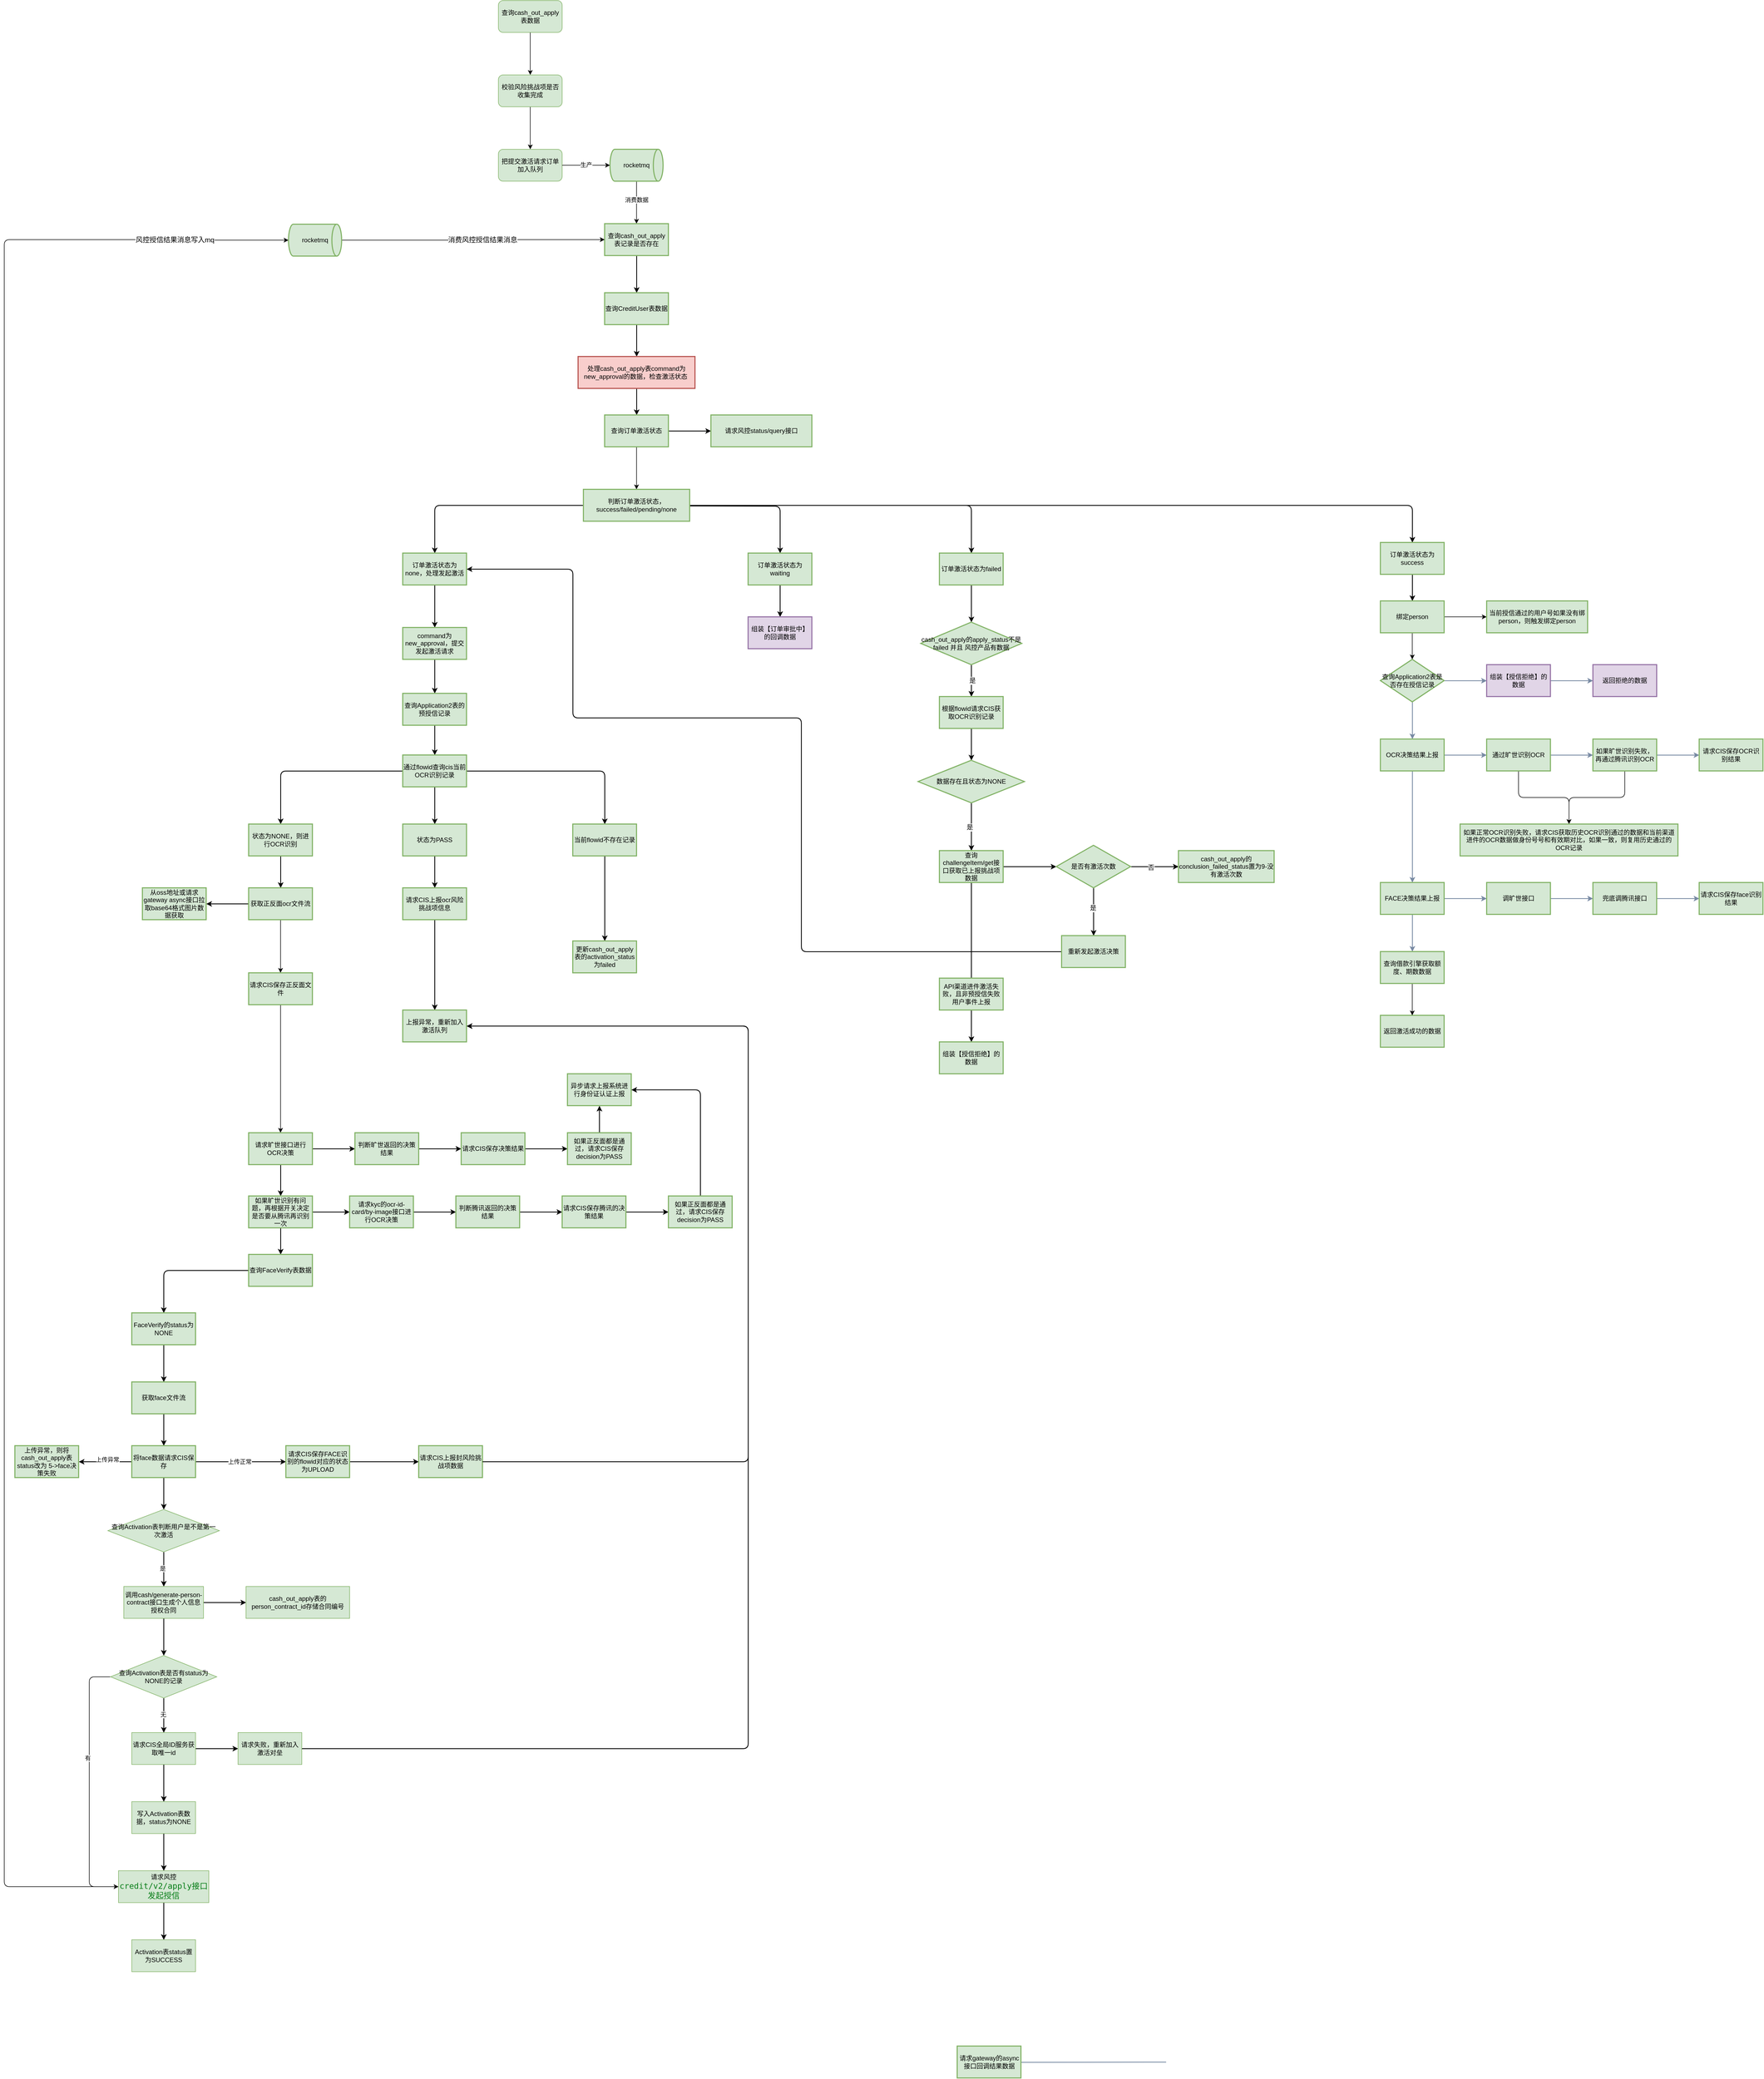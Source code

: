 <mxfile version="25.0.3">
  <diagram id="C5RBs43oDa-KdzZeNtuy" name="Page-1">
    <mxGraphModel dx="2584" dy="1087" grid="1" gridSize="10" guides="1" tooltips="1" connect="1" arrows="1" fold="1" page="1" pageScale="1" pageWidth="827" pageHeight="1169" math="0" shadow="0">
      <root>
        <mxCell id="WIyWlLk6GJQsqaUBKTNV-0" />
        <mxCell id="WIyWlLk6GJQsqaUBKTNV-1" parent="WIyWlLk6GJQsqaUBKTNV-0" />
        <mxCell id="bhEaj6wamlyJ2h7lGsD7-3" value="" style="edgeStyle=orthogonalEdgeStyle;rounded=0;orthogonalLoop=1;jettySize=auto;html=1;" parent="WIyWlLk6GJQsqaUBKTNV-1" source="bhEaj6wamlyJ2h7lGsD7-1" target="bhEaj6wamlyJ2h7lGsD7-2" edge="1">
          <mxGeometry relative="1" as="geometry" />
        </mxCell>
        <mxCell id="bhEaj6wamlyJ2h7lGsD7-1" value="查询cash_out_apply表数据" style="rounded=1;whiteSpace=wrap;html=1;fillColor=#d5e8d4;strokeColor=#82b366;" parent="WIyWlLk6GJQsqaUBKTNV-1" vertex="1">
          <mxGeometry x="220" y="390" width="120" height="60" as="geometry" />
        </mxCell>
        <mxCell id="bhEaj6wamlyJ2h7lGsD7-5" value="" style="edgeStyle=orthogonalEdgeStyle;rounded=0;orthogonalLoop=1;jettySize=auto;html=1;" parent="WIyWlLk6GJQsqaUBKTNV-1" source="bhEaj6wamlyJ2h7lGsD7-2" target="bhEaj6wamlyJ2h7lGsD7-4" edge="1">
          <mxGeometry relative="1" as="geometry" />
        </mxCell>
        <mxCell id="bhEaj6wamlyJ2h7lGsD7-2" value="校验风险挑战项是否收集完成" style="rounded=1;whiteSpace=wrap;html=1;fillColor=#d5e8d4;strokeColor=#82b366;" parent="WIyWlLk6GJQsqaUBKTNV-1" vertex="1">
          <mxGeometry x="220" y="530" width="120" height="60" as="geometry" />
        </mxCell>
        <mxCell id="bhEaj6wamlyJ2h7lGsD7-4" value="把提交激活请求订单加入队列" style="rounded=1;whiteSpace=wrap;fillColor=#d5e8d4;strokeColor=#82b366;" parent="WIyWlLk6GJQsqaUBKTNV-1" vertex="1">
          <mxGeometry x="220" y="670" width="120" height="60" as="geometry" />
        </mxCell>
        <mxCell id="3eJRVGEnP6KMk6OrLx9T-1" value="" style="edgeStyle=orthogonalEdgeStyle;rounded=0;orthogonalLoop=1;jettySize=auto;html=1;" parent="WIyWlLk6GJQsqaUBKTNV-1" source="bhEaj6wamlyJ2h7lGsD7-6" target="3eJRVGEnP6KMk6OrLx9T-0" edge="1">
          <mxGeometry relative="1" as="geometry" />
        </mxCell>
        <mxCell id="3eJRVGEnP6KMk6OrLx9T-2" value="消费数据" style="edgeLabel;html=1;align=center;verticalAlign=middle;resizable=0;points=[];" parent="3eJRVGEnP6KMk6OrLx9T-1" vertex="1" connectable="0">
          <mxGeometry x="-0.125" relative="1" as="geometry">
            <mxPoint as="offset" />
          </mxGeometry>
        </mxCell>
        <mxCell id="bhEaj6wamlyJ2h7lGsD7-6" value="rocketmq" style="strokeWidth=2;html=1;shape=mxgraph.flowchart.direct_data;whiteSpace=wrap;fillColor=#d5e8d4;strokeColor=#82b366;" parent="WIyWlLk6GJQsqaUBKTNV-1" vertex="1">
          <mxGeometry x="430" y="670" width="100" height="60" as="geometry" />
        </mxCell>
        <mxCell id="bhEaj6wamlyJ2h7lGsD7-7" style="edgeStyle=orthogonalEdgeStyle;rounded=0;orthogonalLoop=1;jettySize=auto;html=1;entryX=0;entryY=0.5;entryDx=0;entryDy=0;entryPerimeter=0;" parent="WIyWlLk6GJQsqaUBKTNV-1" source="bhEaj6wamlyJ2h7lGsD7-4" target="bhEaj6wamlyJ2h7lGsD7-6" edge="1">
          <mxGeometry relative="1" as="geometry" />
        </mxCell>
        <mxCell id="bhEaj6wamlyJ2h7lGsD7-8" value="生产" style="edgeLabel;html=1;align=center;verticalAlign=middle;resizable=0;points=[];" parent="bhEaj6wamlyJ2h7lGsD7-7" vertex="1" connectable="0">
          <mxGeometry y="3" relative="1" as="geometry">
            <mxPoint y="2" as="offset" />
          </mxGeometry>
        </mxCell>
        <mxCell id="3eJRVGEnP6KMk6OrLx9T-4" value="" style="edgeStyle=orthogonalEdgeStyle;rounded=1;orthogonalLoop=1;jettySize=auto;html=1;curved=0;strokeWidth=1.5;entryX=0.5;entryY=0;entryDx=0;entryDy=0;" parent="WIyWlLk6GJQsqaUBKTNV-1" source="3eJRVGEnP6KMk6OrLx9T-0" target="3eJRVGEnP6KMk6OrLx9T-7" edge="1">
          <mxGeometry relative="1" as="geometry">
            <mxPoint x="480" y="930" as="targetPoint" />
          </mxGeometry>
        </mxCell>
        <mxCell id="3eJRVGEnP6KMk6OrLx9T-0" value="查询cash_out_apply表记录是否存在" style="whiteSpace=wrap;html=1;fillColor=#d5e8d4;strokeColor=#82b366;strokeWidth=2;" parent="WIyWlLk6GJQsqaUBKTNV-1" vertex="1">
          <mxGeometry x="420" y="810" width="120" height="60" as="geometry" />
        </mxCell>
        <mxCell id="3eJRVGEnP6KMk6OrLx9T-10" value="" style="edgeStyle=orthogonalEdgeStyle;shape=connector;curved=0;rounded=1;orthogonalLoop=1;jettySize=auto;html=1;labelBackgroundColor=default;strokeColor=default;strokeWidth=1.5;align=center;verticalAlign=middle;fontFamily=Helvetica;fontSize=11;fontColor=default;endArrow=classic;" parent="WIyWlLk6GJQsqaUBKTNV-1" source="3eJRVGEnP6KMk6OrLx9T-7" target="3eJRVGEnP6KMk6OrLx9T-9" edge="1">
          <mxGeometry relative="1" as="geometry" />
        </mxCell>
        <mxCell id="3eJRVGEnP6KMk6OrLx9T-7" value="查询CreditUser表数据" style="whiteSpace=wrap;html=1;fillColor=#d5e8d4;strokeColor=#82b366;strokeWidth=2;" parent="WIyWlLk6GJQsqaUBKTNV-1" vertex="1">
          <mxGeometry x="420" y="940" width="120" height="60" as="geometry" />
        </mxCell>
        <mxCell id="3eJRVGEnP6KMk6OrLx9T-12" value="" style="edgeStyle=orthogonalEdgeStyle;shape=connector;curved=0;rounded=1;orthogonalLoop=1;jettySize=auto;html=1;labelBackgroundColor=default;strokeColor=default;strokeWidth=1.5;align=center;verticalAlign=middle;fontFamily=Helvetica;fontSize=11;fontColor=default;endArrow=classic;" parent="WIyWlLk6GJQsqaUBKTNV-1" source="3eJRVGEnP6KMk6OrLx9T-9" target="3eJRVGEnP6KMk6OrLx9T-11" edge="1">
          <mxGeometry relative="1" as="geometry" />
        </mxCell>
        <mxCell id="3eJRVGEnP6KMk6OrLx9T-9" value="处理cash_out_apply表command为new_approval的数据，检查激活状态 " style="whiteSpace=wrap;fillColor=#f8cecc;strokeColor=#b85450;strokeWidth=2;" parent="WIyWlLk6GJQsqaUBKTNV-1" vertex="1">
          <mxGeometry x="370" y="1060" width="220" height="60" as="geometry" />
        </mxCell>
        <mxCell id="3eJRVGEnP6KMk6OrLx9T-14" value="" style="edgeStyle=orthogonalEdgeStyle;shape=connector;curved=0;rounded=1;orthogonalLoop=1;jettySize=auto;html=1;labelBackgroundColor=default;strokeColor=default;strokeWidth=1.5;align=center;verticalAlign=middle;fontFamily=Helvetica;fontSize=11;fontColor=default;endArrow=classic;" parent="WIyWlLk6GJQsqaUBKTNV-1" source="3eJRVGEnP6KMk6OrLx9T-11" target="3eJRVGEnP6KMk6OrLx9T-13" edge="1">
          <mxGeometry relative="1" as="geometry" />
        </mxCell>
        <mxCell id="UDWsFxjrf3_HS-iiei2p-1" style="edgeStyle=orthogonalEdgeStyle;rounded=0;orthogonalLoop=1;jettySize=auto;html=1;entryX=0.5;entryY=0;entryDx=0;entryDy=0;" edge="1" parent="WIyWlLk6GJQsqaUBKTNV-1" source="3eJRVGEnP6KMk6OrLx9T-11" target="3eJRVGEnP6KMk6OrLx9T-19">
          <mxGeometry relative="1" as="geometry">
            <mxPoint x="480" y="1220" as="targetPoint" />
          </mxGeometry>
        </mxCell>
        <mxCell id="3eJRVGEnP6KMk6OrLx9T-11" value="查询订单激活状态" style="whiteSpace=wrap;fillColor=#d5e8d4;strokeColor=#82b366;strokeWidth=2;" parent="WIyWlLk6GJQsqaUBKTNV-1" vertex="1">
          <mxGeometry x="420" y="1170" width="120" height="60" as="geometry" />
        </mxCell>
        <mxCell id="3eJRVGEnP6KMk6OrLx9T-13" value="请求风控status/query接口" style="whiteSpace=wrap;fillColor=#d5e8d4;strokeColor=#82b366;strokeWidth=2;" parent="WIyWlLk6GJQsqaUBKTNV-1" vertex="1">
          <mxGeometry x="620" y="1170" width="190" height="60" as="geometry" />
        </mxCell>
        <mxCell id="3eJRVGEnP6KMk6OrLx9T-38" style="edgeStyle=orthogonalEdgeStyle;shape=connector;curved=0;rounded=1;orthogonalLoop=1;jettySize=auto;html=1;labelBackgroundColor=default;strokeColor=default;strokeWidth=1.5;align=center;verticalAlign=middle;fontFamily=Helvetica;fontSize=11;fontColor=default;endArrow=classic;" parent="WIyWlLk6GJQsqaUBKTNV-1" source="3eJRVGEnP6KMk6OrLx9T-19" target="3eJRVGEnP6KMk6OrLx9T-21" edge="1">
          <mxGeometry relative="1" as="geometry" />
        </mxCell>
        <mxCell id="3eJRVGEnP6KMk6OrLx9T-124" style="edgeStyle=orthogonalEdgeStyle;shape=connector;curved=0;rounded=1;orthogonalLoop=1;jettySize=auto;html=1;labelBackgroundColor=default;strokeColor=default;strokeWidth=1.5;align=center;verticalAlign=middle;fontFamily=Helvetica;fontSize=11;fontColor=default;endArrow=classic;" parent="WIyWlLk6GJQsqaUBKTNV-1" target="3eJRVGEnP6KMk6OrLx9T-123" edge="1">
          <mxGeometry relative="1" as="geometry">
            <mxPoint x="580" y="1341" as="sourcePoint" />
          </mxGeometry>
        </mxCell>
        <mxCell id="3eJRVGEnP6KMk6OrLx9T-128" style="edgeStyle=orthogonalEdgeStyle;shape=connector;curved=0;rounded=1;orthogonalLoop=1;jettySize=auto;html=1;labelBackgroundColor=default;strokeColor=default;strokeWidth=1.5;align=center;verticalAlign=middle;fontFamily=Helvetica;fontSize=11;fontColor=default;endArrow=classic;" parent="WIyWlLk6GJQsqaUBKTNV-1" source="3eJRVGEnP6KMk6OrLx9T-19" target="3eJRVGEnP6KMk6OrLx9T-127" edge="1">
          <mxGeometry relative="1" as="geometry" />
        </mxCell>
        <mxCell id="3eJRVGEnP6KMk6OrLx9T-153" style="edgeStyle=orthogonalEdgeStyle;shape=connector;curved=0;rounded=1;orthogonalLoop=1;jettySize=auto;html=1;entryX=0.5;entryY=0;entryDx=0;entryDy=0;labelBackgroundColor=default;strokeColor=default;strokeWidth=1.5;align=center;verticalAlign=middle;fontFamily=Helvetica;fontSize=11;fontColor=default;endArrow=classic;" parent="WIyWlLk6GJQsqaUBKTNV-1" source="3eJRVGEnP6KMk6OrLx9T-19" target="3eJRVGEnP6KMk6OrLx9T-152" edge="1">
          <mxGeometry relative="1" as="geometry" />
        </mxCell>
        <mxCell id="3eJRVGEnP6KMk6OrLx9T-19" value="判断订单激活状态，success/failed/pending/none" style="whiteSpace=wrap;fillColor=#d5e8d4;strokeColor=#82b366;strokeWidth=2;" parent="WIyWlLk6GJQsqaUBKTNV-1" vertex="1">
          <mxGeometry x="380" y="1310" width="200" height="60" as="geometry" />
        </mxCell>
        <mxCell id="3eJRVGEnP6KMk6OrLx9T-25" style="edgeStyle=orthogonalEdgeStyle;shape=connector;curved=0;rounded=1;orthogonalLoop=1;jettySize=auto;html=1;labelBackgroundColor=default;strokeColor=default;strokeWidth=1.5;align=center;verticalAlign=middle;fontFamily=Helvetica;fontSize=11;fontColor=default;endArrow=classic;" parent="WIyWlLk6GJQsqaUBKTNV-1" source="3eJRVGEnP6KMk6OrLx9T-21" target="3eJRVGEnP6KMk6OrLx9T-24" edge="1">
          <mxGeometry relative="1" as="geometry" />
        </mxCell>
        <mxCell id="3eJRVGEnP6KMk6OrLx9T-21" value="订单激活状态为none，处理发起激活" style="whiteSpace=wrap;fillColor=#d5e8d4;strokeColor=#82b366;strokeWidth=2;" parent="WIyWlLk6GJQsqaUBKTNV-1" vertex="1">
          <mxGeometry x="40" y="1430" width="120" height="60" as="geometry" />
        </mxCell>
        <mxCell id="3eJRVGEnP6KMk6OrLx9T-27" value="" style="edgeStyle=orthogonalEdgeStyle;shape=connector;curved=0;rounded=1;orthogonalLoop=1;jettySize=auto;html=1;labelBackgroundColor=default;strokeColor=default;strokeWidth=1.5;align=center;verticalAlign=middle;fontFamily=Helvetica;fontSize=11;fontColor=default;endArrow=classic;" parent="WIyWlLk6GJQsqaUBKTNV-1" source="3eJRVGEnP6KMk6OrLx9T-24" target="3eJRVGEnP6KMk6OrLx9T-26" edge="1">
          <mxGeometry relative="1" as="geometry" />
        </mxCell>
        <mxCell id="3eJRVGEnP6KMk6OrLx9T-24" value="command为new_approval，提交发起激活请求" style="whiteSpace=wrap;fillColor=#d5e8d4;strokeColor=#82b366;strokeWidth=2;" parent="WIyWlLk6GJQsqaUBKTNV-1" vertex="1">
          <mxGeometry x="40" y="1570" width="120" height="60" as="geometry" />
        </mxCell>
        <mxCell id="3eJRVGEnP6KMk6OrLx9T-29" value="" style="edgeStyle=orthogonalEdgeStyle;shape=connector;curved=0;rounded=1;orthogonalLoop=1;jettySize=auto;html=1;labelBackgroundColor=default;strokeColor=default;strokeWidth=1.5;align=center;verticalAlign=middle;fontFamily=Helvetica;fontSize=11;fontColor=default;endArrow=classic;" parent="WIyWlLk6GJQsqaUBKTNV-1" source="3eJRVGEnP6KMk6OrLx9T-26" target="3eJRVGEnP6KMk6OrLx9T-28" edge="1">
          <mxGeometry relative="1" as="geometry" />
        </mxCell>
        <mxCell id="3eJRVGEnP6KMk6OrLx9T-26" value="查询Application2表的预授信记录" style="whiteSpace=wrap;fillColor=#d5e8d4;strokeColor=#82b366;strokeWidth=2;" parent="WIyWlLk6GJQsqaUBKTNV-1" vertex="1">
          <mxGeometry x="40" y="1694" width="120" height="60" as="geometry" />
        </mxCell>
        <mxCell id="3eJRVGEnP6KMk6OrLx9T-31" value="" style="edgeStyle=orthogonalEdgeStyle;shape=connector;curved=0;rounded=1;orthogonalLoop=1;jettySize=auto;html=1;labelBackgroundColor=default;strokeColor=default;strokeWidth=1.5;align=center;verticalAlign=middle;fontFamily=Helvetica;fontSize=11;fontColor=default;endArrow=classic;" parent="WIyWlLk6GJQsqaUBKTNV-1" source="3eJRVGEnP6KMk6OrLx9T-28" target="3eJRVGEnP6KMk6OrLx9T-30" edge="1">
          <mxGeometry relative="1" as="geometry" />
        </mxCell>
        <mxCell id="3eJRVGEnP6KMk6OrLx9T-69" style="edgeStyle=orthogonalEdgeStyle;shape=connector;curved=0;rounded=1;orthogonalLoop=1;jettySize=auto;html=1;entryX=0.5;entryY=0;entryDx=0;entryDy=0;labelBackgroundColor=default;strokeColor=default;strokeWidth=1.5;align=center;verticalAlign=middle;fontFamily=Helvetica;fontSize=11;fontColor=default;endArrow=classic;" parent="WIyWlLk6GJQsqaUBKTNV-1" source="3eJRVGEnP6KMk6OrLx9T-28" target="3eJRVGEnP6KMk6OrLx9T-68" edge="1">
          <mxGeometry relative="1" as="geometry" />
        </mxCell>
        <mxCell id="3eJRVGEnP6KMk6OrLx9T-77" style="edgeStyle=orthogonalEdgeStyle;shape=connector;curved=0;rounded=1;orthogonalLoop=1;jettySize=auto;html=1;entryX=0.5;entryY=0;entryDx=0;entryDy=0;labelBackgroundColor=default;strokeColor=default;strokeWidth=1.5;align=center;verticalAlign=middle;fontFamily=Helvetica;fontSize=11;fontColor=default;endArrow=classic;" parent="WIyWlLk6GJQsqaUBKTNV-1" source="3eJRVGEnP6KMk6OrLx9T-28" target="3eJRVGEnP6KMk6OrLx9T-76" edge="1">
          <mxGeometry relative="1" as="geometry" />
        </mxCell>
        <mxCell id="3eJRVGEnP6KMk6OrLx9T-28" value="通过flowid查询cis当前OCR识别记录" style="whiteSpace=wrap;fillColor=#d5e8d4;strokeColor=#82b366;strokeWidth=2;" parent="WIyWlLk6GJQsqaUBKTNV-1" vertex="1">
          <mxGeometry x="40" y="1810" width="120" height="60" as="geometry" />
        </mxCell>
        <mxCell id="3eJRVGEnP6KMk6OrLx9T-33" value="" style="edgeStyle=orthogonalEdgeStyle;shape=connector;curved=0;rounded=1;orthogonalLoop=1;jettySize=auto;html=1;labelBackgroundColor=default;strokeColor=default;strokeWidth=1.5;align=center;verticalAlign=middle;fontFamily=Helvetica;fontSize=11;fontColor=default;endArrow=classic;" parent="WIyWlLk6GJQsqaUBKTNV-1" source="3eJRVGEnP6KMk6OrLx9T-30" target="3eJRVGEnP6KMk6OrLx9T-32" edge="1">
          <mxGeometry relative="1" as="geometry" />
        </mxCell>
        <mxCell id="3eJRVGEnP6KMk6OrLx9T-30" value="状态为NONE，则进行OCR识别" style="whiteSpace=wrap;fillColor=#d5e8d4;strokeColor=#82b366;strokeWidth=2;" parent="WIyWlLk6GJQsqaUBKTNV-1" vertex="1">
          <mxGeometry x="-250" y="1940" width="120" height="60" as="geometry" />
        </mxCell>
        <mxCell id="3eJRVGEnP6KMk6OrLx9T-35" value="" style="edgeStyle=orthogonalEdgeStyle;shape=connector;curved=0;rounded=1;orthogonalLoop=1;jettySize=auto;html=1;labelBackgroundColor=default;strokeColor=default;strokeWidth=1.5;align=center;verticalAlign=middle;fontFamily=Helvetica;fontSize=11;fontColor=default;endArrow=classic;" parent="WIyWlLk6GJQsqaUBKTNV-1" source="3eJRVGEnP6KMk6OrLx9T-32" target="3eJRVGEnP6KMk6OrLx9T-34" edge="1">
          <mxGeometry relative="1" as="geometry" />
        </mxCell>
        <mxCell id="UDWsFxjrf3_HS-iiei2p-15" style="edgeStyle=orthogonalEdgeStyle;shape=connector;curved=0;rounded=1;orthogonalLoop=1;jettySize=auto;html=1;strokeColor=default;align=center;verticalAlign=middle;fontFamily=Helvetica;fontSize=11;fontColor=default;labelBackgroundColor=default;endArrow=classic;" edge="1" parent="WIyWlLk6GJQsqaUBKTNV-1" source="3eJRVGEnP6KMk6OrLx9T-32" target="3eJRVGEnP6KMk6OrLx9T-39">
          <mxGeometry relative="1" as="geometry" />
        </mxCell>
        <mxCell id="3eJRVGEnP6KMk6OrLx9T-32" value="获取正反面ocr文件流" style="whiteSpace=wrap;fillColor=#d5e8d4;strokeColor=#82b366;strokeWidth=2;" parent="WIyWlLk6GJQsqaUBKTNV-1" vertex="1">
          <mxGeometry x="-250" y="2060" width="120" height="60" as="geometry" />
        </mxCell>
        <mxCell id="3eJRVGEnP6KMk6OrLx9T-34" value="从oss地址或请求gateway async接口拉取base64格式图片数据获取" style="whiteSpace=wrap;fillColor=#d5e8d4;strokeColor=#82b366;strokeWidth=2;" parent="WIyWlLk6GJQsqaUBKTNV-1" vertex="1">
          <mxGeometry x="-450" y="2060" width="120" height="60" as="geometry" />
        </mxCell>
        <mxCell id="UDWsFxjrf3_HS-iiei2p-16" style="edgeStyle=orthogonalEdgeStyle;shape=connector;curved=0;rounded=1;orthogonalLoop=1;jettySize=auto;html=1;entryX=0.5;entryY=0;entryDx=0;entryDy=0;strokeColor=default;align=center;verticalAlign=middle;fontFamily=Helvetica;fontSize=11;fontColor=default;labelBackgroundColor=default;endArrow=classic;" edge="1" parent="WIyWlLk6GJQsqaUBKTNV-1" source="3eJRVGEnP6KMk6OrLx9T-39" target="3eJRVGEnP6KMk6OrLx9T-43">
          <mxGeometry relative="1" as="geometry" />
        </mxCell>
        <mxCell id="3eJRVGEnP6KMk6OrLx9T-39" value="请求CIS保存正反面文件" style="whiteSpace=wrap;fillColor=#d5e8d4;strokeColor=#82b366;strokeWidth=2;" parent="WIyWlLk6GJQsqaUBKTNV-1" vertex="1">
          <mxGeometry x="-250" y="2220" width="120" height="60" as="geometry" />
        </mxCell>
        <mxCell id="3eJRVGEnP6KMk6OrLx9T-46" value="" style="edgeStyle=orthogonalEdgeStyle;shape=connector;curved=0;rounded=1;orthogonalLoop=1;jettySize=auto;html=1;labelBackgroundColor=default;strokeColor=default;strokeWidth=1.5;align=center;verticalAlign=middle;fontFamily=Helvetica;fontSize=11;fontColor=default;endArrow=classic;" parent="WIyWlLk6GJQsqaUBKTNV-1" source="3eJRVGEnP6KMk6OrLx9T-43" target="3eJRVGEnP6KMk6OrLx9T-45" edge="1">
          <mxGeometry relative="1" as="geometry" />
        </mxCell>
        <mxCell id="3eJRVGEnP6KMk6OrLx9T-50" value="" style="edgeStyle=orthogonalEdgeStyle;shape=connector;curved=0;rounded=1;orthogonalLoop=1;jettySize=auto;html=1;labelBackgroundColor=default;strokeColor=default;strokeWidth=1.5;align=center;verticalAlign=middle;fontFamily=Helvetica;fontSize=11;fontColor=default;endArrow=classic;" parent="WIyWlLk6GJQsqaUBKTNV-1" source="3eJRVGEnP6KMk6OrLx9T-43" target="3eJRVGEnP6KMk6OrLx9T-49" edge="1">
          <mxGeometry relative="1" as="geometry" />
        </mxCell>
        <mxCell id="3eJRVGEnP6KMk6OrLx9T-43" value="请求旷世接口进行OCR决策" style="whiteSpace=wrap;fillColor=#d5e8d4;strokeColor=#82b366;strokeWidth=2;" parent="WIyWlLk6GJQsqaUBKTNV-1" vertex="1">
          <mxGeometry x="-250" y="2521" width="120" height="60" as="geometry" />
        </mxCell>
        <mxCell id="3eJRVGEnP6KMk6OrLx9T-48" value="" style="edgeStyle=orthogonalEdgeStyle;shape=connector;curved=0;rounded=1;orthogonalLoop=1;jettySize=auto;html=1;labelBackgroundColor=default;strokeColor=default;strokeWidth=1.5;align=center;verticalAlign=middle;fontFamily=Helvetica;fontSize=11;fontColor=default;endArrow=classic;" parent="WIyWlLk6GJQsqaUBKTNV-1" source="3eJRVGEnP6KMk6OrLx9T-45" target="3eJRVGEnP6KMk6OrLx9T-47" edge="1">
          <mxGeometry relative="1" as="geometry" />
        </mxCell>
        <mxCell id="3eJRVGEnP6KMk6OrLx9T-45" value="判断旷世返回的决策结果" style="whiteSpace=wrap;fillColor=#d5e8d4;strokeColor=#82b366;strokeWidth=2;" parent="WIyWlLk6GJQsqaUBKTNV-1" vertex="1">
          <mxGeometry x="-50" y="2521" width="120" height="60" as="geometry" />
        </mxCell>
        <mxCell id="3eJRVGEnP6KMk6OrLx9T-54" value="" style="edgeStyle=orthogonalEdgeStyle;shape=connector;curved=0;rounded=1;orthogonalLoop=1;jettySize=auto;html=1;labelBackgroundColor=default;strokeColor=default;strokeWidth=1.5;align=center;verticalAlign=middle;fontFamily=Helvetica;fontSize=11;fontColor=default;endArrow=classic;" parent="WIyWlLk6GJQsqaUBKTNV-1" source="3eJRVGEnP6KMk6OrLx9T-47" target="3eJRVGEnP6KMk6OrLx9T-53" edge="1">
          <mxGeometry relative="1" as="geometry" />
        </mxCell>
        <mxCell id="3eJRVGEnP6KMk6OrLx9T-47" value="请求CIS保存决策结果" style="whiteSpace=wrap;fillColor=#d5e8d4;strokeColor=#82b366;strokeWidth=2;" parent="WIyWlLk6GJQsqaUBKTNV-1" vertex="1">
          <mxGeometry x="150" y="2521" width="120" height="60" as="geometry" />
        </mxCell>
        <mxCell id="3eJRVGEnP6KMk6OrLx9T-52" value="" style="edgeStyle=orthogonalEdgeStyle;shape=connector;curved=0;rounded=1;orthogonalLoop=1;jettySize=auto;html=1;labelBackgroundColor=default;strokeColor=default;strokeWidth=1.5;align=center;verticalAlign=middle;fontFamily=Helvetica;fontSize=11;fontColor=default;endArrow=classic;" parent="WIyWlLk6GJQsqaUBKTNV-1" source="3eJRVGEnP6KMk6OrLx9T-49" target="3eJRVGEnP6KMk6OrLx9T-51" edge="1">
          <mxGeometry relative="1" as="geometry" />
        </mxCell>
        <mxCell id="3eJRVGEnP6KMk6OrLx9T-64" style="edgeStyle=orthogonalEdgeStyle;shape=connector;curved=0;rounded=1;orthogonalLoop=1;jettySize=auto;html=1;entryX=0;entryY=0.5;entryDx=0;entryDy=0;labelBackgroundColor=default;strokeColor=default;strokeWidth=1.5;align=center;verticalAlign=middle;fontFamily=Helvetica;fontSize=11;fontColor=default;endArrow=classic;" parent="WIyWlLk6GJQsqaUBKTNV-1" source="3eJRVGEnP6KMk6OrLx9T-49" target="3eJRVGEnP6KMk6OrLx9T-58" edge="1">
          <mxGeometry relative="1" as="geometry" />
        </mxCell>
        <mxCell id="3eJRVGEnP6KMk6OrLx9T-49" value="如果旷世识别有问题，再根据开关决定是否要从腾讯再识别一次" style="whiteSpace=wrap;fillColor=#d5e8d4;strokeColor=#82b366;strokeWidth=2;" parent="WIyWlLk6GJQsqaUBKTNV-1" vertex="1">
          <mxGeometry x="-250" y="2640" width="120" height="60" as="geometry" />
        </mxCell>
        <mxCell id="3eJRVGEnP6KMk6OrLx9T-81" value="" style="edgeStyle=orthogonalEdgeStyle;shape=connector;curved=0;rounded=1;orthogonalLoop=1;jettySize=auto;html=1;labelBackgroundColor=default;strokeColor=default;strokeWidth=1.5;align=center;verticalAlign=middle;fontFamily=Helvetica;fontSize=11;fontColor=default;endArrow=classic;" parent="WIyWlLk6GJQsqaUBKTNV-1" source="3eJRVGEnP6KMk6OrLx9T-51" target="3eJRVGEnP6KMk6OrLx9T-80" edge="1">
          <mxGeometry relative="1" as="geometry" />
        </mxCell>
        <mxCell id="3eJRVGEnP6KMk6OrLx9T-51" value="查询FaceVerify表数据" style="whiteSpace=wrap;fillColor=#d5e8d4;strokeColor=#82b366;strokeWidth=2;" parent="WIyWlLk6GJQsqaUBKTNV-1" vertex="1">
          <mxGeometry x="-250" y="2750" width="120" height="60" as="geometry" />
        </mxCell>
        <mxCell id="3eJRVGEnP6KMk6OrLx9T-56" value="" style="edgeStyle=orthogonalEdgeStyle;shape=connector;curved=0;rounded=1;orthogonalLoop=1;jettySize=auto;html=1;labelBackgroundColor=default;strokeColor=default;strokeWidth=1.5;align=center;verticalAlign=middle;fontFamily=Helvetica;fontSize=11;fontColor=default;endArrow=classic;" parent="WIyWlLk6GJQsqaUBKTNV-1" source="3eJRVGEnP6KMk6OrLx9T-53" target="3eJRVGEnP6KMk6OrLx9T-55" edge="1">
          <mxGeometry relative="1" as="geometry" />
        </mxCell>
        <mxCell id="3eJRVGEnP6KMk6OrLx9T-53" value="如果正反面都是通过，请求CIS保存decision为PASS" style="whiteSpace=wrap;fillColor=#d5e8d4;strokeColor=#82b366;strokeWidth=2;" parent="WIyWlLk6GJQsqaUBKTNV-1" vertex="1">
          <mxGeometry x="350" y="2521" width="120" height="60" as="geometry" />
        </mxCell>
        <mxCell id="3eJRVGEnP6KMk6OrLx9T-55" value="异步请求上报系统进行身份证认证上报" style="whiteSpace=wrap;fillColor=#d5e8d4;strokeColor=#82b366;strokeWidth=2;" parent="WIyWlLk6GJQsqaUBKTNV-1" vertex="1">
          <mxGeometry x="350" y="2410" width="120" height="60" as="geometry" />
        </mxCell>
        <mxCell id="3eJRVGEnP6KMk6OrLx9T-57" value="" style="edgeStyle=orthogonalEdgeStyle;shape=connector;curved=0;rounded=1;orthogonalLoop=1;jettySize=auto;html=1;labelBackgroundColor=default;strokeColor=default;strokeWidth=1.5;align=center;verticalAlign=middle;fontFamily=Helvetica;fontSize=11;fontColor=default;endArrow=classic;" parent="WIyWlLk6GJQsqaUBKTNV-1" source="3eJRVGEnP6KMk6OrLx9T-58" target="3eJRVGEnP6KMk6OrLx9T-60" edge="1">
          <mxGeometry relative="1" as="geometry" />
        </mxCell>
        <mxCell id="3eJRVGEnP6KMk6OrLx9T-58" value="请求kyc的ocr-id-card/by-image接口进行OCR决策" style="whiteSpace=wrap;fillColor=#d5e8d4;strokeColor=#82b366;strokeWidth=2;" parent="WIyWlLk6GJQsqaUBKTNV-1" vertex="1">
          <mxGeometry x="-60" y="2640" width="120" height="60" as="geometry" />
        </mxCell>
        <mxCell id="3eJRVGEnP6KMk6OrLx9T-59" value="" style="edgeStyle=orthogonalEdgeStyle;shape=connector;curved=0;rounded=1;orthogonalLoop=1;jettySize=auto;html=1;labelBackgroundColor=default;strokeColor=default;strokeWidth=1.5;align=center;verticalAlign=middle;fontFamily=Helvetica;fontSize=11;fontColor=default;endArrow=classic;" parent="WIyWlLk6GJQsqaUBKTNV-1" source="3eJRVGEnP6KMk6OrLx9T-60" target="3eJRVGEnP6KMk6OrLx9T-62" edge="1">
          <mxGeometry relative="1" as="geometry" />
        </mxCell>
        <mxCell id="3eJRVGEnP6KMk6OrLx9T-60" value="判断腾讯返回的决策结果" style="whiteSpace=wrap;fillColor=#d5e8d4;strokeColor=#82b366;strokeWidth=2;" parent="WIyWlLk6GJQsqaUBKTNV-1" vertex="1">
          <mxGeometry x="140" y="2640" width="120" height="60" as="geometry" />
        </mxCell>
        <mxCell id="3eJRVGEnP6KMk6OrLx9T-61" value="" style="edgeStyle=orthogonalEdgeStyle;shape=connector;curved=0;rounded=1;orthogonalLoop=1;jettySize=auto;html=1;labelBackgroundColor=default;strokeColor=default;strokeWidth=1.5;align=center;verticalAlign=middle;fontFamily=Helvetica;fontSize=11;fontColor=default;endArrow=classic;" parent="WIyWlLk6GJQsqaUBKTNV-1" source="3eJRVGEnP6KMk6OrLx9T-62" target="3eJRVGEnP6KMk6OrLx9T-63" edge="1">
          <mxGeometry relative="1" as="geometry" />
        </mxCell>
        <mxCell id="3eJRVGEnP6KMk6OrLx9T-62" value="请求CIS保存腾讯的决策结果" style="whiteSpace=wrap;fillColor=#d5e8d4;strokeColor=#82b366;strokeWidth=2;" parent="WIyWlLk6GJQsqaUBKTNV-1" vertex="1">
          <mxGeometry x="340" y="2640" width="120" height="60" as="geometry" />
        </mxCell>
        <mxCell id="3eJRVGEnP6KMk6OrLx9T-65" style="edgeStyle=orthogonalEdgeStyle;shape=connector;curved=0;rounded=1;orthogonalLoop=1;jettySize=auto;html=1;entryX=1;entryY=0.5;entryDx=0;entryDy=0;labelBackgroundColor=default;strokeColor=default;strokeWidth=1.5;align=center;verticalAlign=middle;fontFamily=Helvetica;fontSize=11;fontColor=default;endArrow=classic;" parent="WIyWlLk6GJQsqaUBKTNV-1" source="3eJRVGEnP6KMk6OrLx9T-63" target="3eJRVGEnP6KMk6OrLx9T-55" edge="1">
          <mxGeometry relative="1" as="geometry">
            <Array as="points">
              <mxPoint x="600" y="2440" />
            </Array>
          </mxGeometry>
        </mxCell>
        <mxCell id="3eJRVGEnP6KMk6OrLx9T-63" value="如果正反面都是通过，请求CIS保存decision为PASS" style="whiteSpace=wrap;fillColor=#d5e8d4;strokeColor=#82b366;strokeWidth=2;" parent="WIyWlLk6GJQsqaUBKTNV-1" vertex="1">
          <mxGeometry x="540" y="2640" width="120" height="60" as="geometry" />
        </mxCell>
        <mxCell id="3eJRVGEnP6KMk6OrLx9T-71" value="" style="edgeStyle=orthogonalEdgeStyle;shape=connector;curved=0;rounded=1;orthogonalLoop=1;jettySize=auto;html=1;labelBackgroundColor=default;strokeColor=default;strokeWidth=1.5;align=center;verticalAlign=middle;fontFamily=Helvetica;fontSize=11;fontColor=default;endArrow=classic;" parent="WIyWlLk6GJQsqaUBKTNV-1" source="3eJRVGEnP6KMk6OrLx9T-68" target="3eJRVGEnP6KMk6OrLx9T-70" edge="1">
          <mxGeometry relative="1" as="geometry" />
        </mxCell>
        <mxCell id="3eJRVGEnP6KMk6OrLx9T-68" value="状态为PASS" style="whiteSpace=wrap;fillColor=#d5e8d4;strokeColor=#82b366;strokeWidth=2;" parent="WIyWlLk6GJQsqaUBKTNV-1" vertex="1">
          <mxGeometry x="40" y="1940" width="120" height="60" as="geometry" />
        </mxCell>
        <mxCell id="3eJRVGEnP6KMk6OrLx9T-75" value="" style="edgeStyle=orthogonalEdgeStyle;shape=connector;curved=0;rounded=1;orthogonalLoop=1;jettySize=auto;html=1;labelBackgroundColor=default;strokeColor=default;strokeWidth=1.5;align=center;verticalAlign=middle;fontFamily=Helvetica;fontSize=11;fontColor=default;endArrow=classic;" parent="WIyWlLk6GJQsqaUBKTNV-1" source="3eJRVGEnP6KMk6OrLx9T-70" target="3eJRVGEnP6KMk6OrLx9T-74" edge="1">
          <mxGeometry relative="1" as="geometry" />
        </mxCell>
        <mxCell id="3eJRVGEnP6KMk6OrLx9T-70" value="请求CIS上报ocr风险挑战项信息" style="whiteSpace=wrap;fillColor=#d5e8d4;strokeColor=#82b366;strokeWidth=2;" parent="WIyWlLk6GJQsqaUBKTNV-1" vertex="1">
          <mxGeometry x="40" y="2060" width="120" height="60" as="geometry" />
        </mxCell>
        <mxCell id="3eJRVGEnP6KMk6OrLx9T-74" value="上报异常，重新加入激活队列" style="whiteSpace=wrap;fillColor=#d5e8d4;strokeColor=#82b366;strokeWidth=2;" parent="WIyWlLk6GJQsqaUBKTNV-1" vertex="1">
          <mxGeometry x="40" y="2290" width="120" height="60" as="geometry" />
        </mxCell>
        <mxCell id="3eJRVGEnP6KMk6OrLx9T-79" value="" style="edgeStyle=orthogonalEdgeStyle;shape=connector;curved=0;rounded=1;orthogonalLoop=1;jettySize=auto;html=1;labelBackgroundColor=default;strokeColor=default;strokeWidth=1.5;align=center;verticalAlign=middle;fontFamily=Helvetica;fontSize=11;fontColor=default;endArrow=classic;" parent="WIyWlLk6GJQsqaUBKTNV-1" source="3eJRVGEnP6KMk6OrLx9T-76" target="3eJRVGEnP6KMk6OrLx9T-78" edge="1">
          <mxGeometry relative="1" as="geometry" />
        </mxCell>
        <mxCell id="3eJRVGEnP6KMk6OrLx9T-76" value="当前flowid不存在记录" style="whiteSpace=wrap;fillColor=#d5e8d4;strokeColor=#82b366;strokeWidth=2;" parent="WIyWlLk6GJQsqaUBKTNV-1" vertex="1">
          <mxGeometry x="360" y="1940" width="120" height="60" as="geometry" />
        </mxCell>
        <mxCell id="3eJRVGEnP6KMk6OrLx9T-78" value="更新cash_out_apply表的activation_status为failed" style="whiteSpace=wrap;fillColor=#d5e8d4;strokeColor=#82b366;strokeWidth=2;" parent="WIyWlLk6GJQsqaUBKTNV-1" vertex="1">
          <mxGeometry x="360" y="2160" width="120" height="60" as="geometry" />
        </mxCell>
        <mxCell id="3eJRVGEnP6KMk6OrLx9T-83" value="" style="edgeStyle=orthogonalEdgeStyle;shape=connector;curved=0;rounded=1;orthogonalLoop=1;jettySize=auto;html=1;labelBackgroundColor=default;strokeColor=default;strokeWidth=1.5;align=center;verticalAlign=middle;fontFamily=Helvetica;fontSize=11;fontColor=default;endArrow=classic;" parent="WIyWlLk6GJQsqaUBKTNV-1" source="3eJRVGEnP6KMk6OrLx9T-80" target="3eJRVGEnP6KMk6OrLx9T-82" edge="1">
          <mxGeometry relative="1" as="geometry" />
        </mxCell>
        <mxCell id="3eJRVGEnP6KMk6OrLx9T-80" value="FaceVerify的status为NONE" style="whiteSpace=wrap;fillColor=#d5e8d4;strokeColor=#82b366;strokeWidth=2;" parent="WIyWlLk6GJQsqaUBKTNV-1" vertex="1">
          <mxGeometry x="-470" y="2860" width="120" height="60" as="geometry" />
        </mxCell>
        <mxCell id="3eJRVGEnP6KMk6OrLx9T-85" value="" style="edgeStyle=orthogonalEdgeStyle;shape=connector;curved=0;rounded=1;orthogonalLoop=1;jettySize=auto;html=1;labelBackgroundColor=default;strokeColor=default;strokeWidth=1.5;align=center;verticalAlign=middle;fontFamily=Helvetica;fontSize=11;fontColor=default;endArrow=classic;" parent="WIyWlLk6GJQsqaUBKTNV-1" source="3eJRVGEnP6KMk6OrLx9T-82" target="3eJRVGEnP6KMk6OrLx9T-84" edge="1">
          <mxGeometry relative="1" as="geometry" />
        </mxCell>
        <mxCell id="3eJRVGEnP6KMk6OrLx9T-82" value="获取face文件流" style="whiteSpace=wrap;fillColor=#d5e8d4;strokeColor=#82b366;strokeWidth=2;" parent="WIyWlLk6GJQsqaUBKTNV-1" vertex="1">
          <mxGeometry x="-470" y="2990" width="120" height="60" as="geometry" />
        </mxCell>
        <mxCell id="3eJRVGEnP6KMk6OrLx9T-87" value="" style="edgeStyle=orthogonalEdgeStyle;shape=connector;curved=0;rounded=1;orthogonalLoop=1;jettySize=auto;html=1;labelBackgroundColor=default;strokeColor=default;strokeWidth=1.5;align=center;verticalAlign=middle;fontFamily=Helvetica;fontSize=11;fontColor=default;endArrow=classic;" parent="WIyWlLk6GJQsqaUBKTNV-1" source="3eJRVGEnP6KMk6OrLx9T-84" target="3eJRVGEnP6KMk6OrLx9T-86" edge="1">
          <mxGeometry relative="1" as="geometry" />
        </mxCell>
        <mxCell id="3eJRVGEnP6KMk6OrLx9T-96" value="上传正常" style="edgeLabel;html=1;align=center;verticalAlign=middle;resizable=0;points=[];fontSize=11;fontFamily=Helvetica;fontColor=default;" parent="3eJRVGEnP6KMk6OrLx9T-87" vertex="1" connectable="0">
          <mxGeometry x="-0.025" y="5" relative="1" as="geometry">
            <mxPoint y="5" as="offset" />
          </mxGeometry>
        </mxCell>
        <mxCell id="3eJRVGEnP6KMk6OrLx9T-94" value="" style="edgeStyle=orthogonalEdgeStyle;shape=connector;curved=0;rounded=1;orthogonalLoop=1;jettySize=auto;html=1;labelBackgroundColor=default;strokeColor=default;strokeWidth=1.5;align=center;verticalAlign=middle;fontFamily=Helvetica;fontSize=11;fontColor=default;endArrow=classic;" parent="WIyWlLk6GJQsqaUBKTNV-1" source="3eJRVGEnP6KMk6OrLx9T-84" target="3eJRVGEnP6KMk6OrLx9T-93" edge="1">
          <mxGeometry relative="1" as="geometry" />
        </mxCell>
        <mxCell id="3eJRVGEnP6KMk6OrLx9T-95" value="上传异常" style="edgeLabel;html=1;align=center;verticalAlign=middle;resizable=0;points=[];fontSize=11;fontFamily=Helvetica;fontColor=default;" parent="3eJRVGEnP6KMk6OrLx9T-94" vertex="1" connectable="0">
          <mxGeometry x="-0.08" y="-4" relative="1" as="geometry">
            <mxPoint as="offset" />
          </mxGeometry>
        </mxCell>
        <mxCell id="3eJRVGEnP6KMk6OrLx9T-98" value="" style="edgeStyle=orthogonalEdgeStyle;shape=connector;curved=0;rounded=1;orthogonalLoop=1;jettySize=auto;html=1;labelBackgroundColor=default;strokeColor=default;strokeWidth=1.5;align=center;verticalAlign=middle;fontFamily=Helvetica;fontSize=11;fontColor=default;endArrow=classic;entryX=0.5;entryY=0;entryDx=0;entryDy=0;" parent="WIyWlLk6GJQsqaUBKTNV-1" source="3eJRVGEnP6KMk6OrLx9T-84" target="3eJRVGEnP6KMk6OrLx9T-99" edge="1">
          <mxGeometry relative="1" as="geometry">
            <mxPoint x="-410" y="3240" as="targetPoint" />
          </mxGeometry>
        </mxCell>
        <mxCell id="3eJRVGEnP6KMk6OrLx9T-84" value="将face数据请求CIS保存" style="whiteSpace=wrap;fillColor=#d5e8d4;strokeColor=#82b366;strokeWidth=2;" parent="WIyWlLk6GJQsqaUBKTNV-1" vertex="1">
          <mxGeometry x="-470" y="3110" width="120" height="60" as="geometry" />
        </mxCell>
        <mxCell id="3eJRVGEnP6KMk6OrLx9T-89" value="" style="edgeStyle=orthogonalEdgeStyle;shape=connector;curved=0;rounded=1;orthogonalLoop=1;jettySize=auto;html=1;labelBackgroundColor=default;strokeColor=default;strokeWidth=1.5;align=center;verticalAlign=middle;fontFamily=Helvetica;fontSize=11;fontColor=default;endArrow=classic;" parent="WIyWlLk6GJQsqaUBKTNV-1" source="3eJRVGEnP6KMk6OrLx9T-86" target="3eJRVGEnP6KMk6OrLx9T-88" edge="1">
          <mxGeometry relative="1" as="geometry" />
        </mxCell>
        <mxCell id="3eJRVGEnP6KMk6OrLx9T-86" value="请求CIS保存FACE识别的flowid对应的状态为UPLOAD" style="whiteSpace=wrap;fillColor=#d5e8d4;strokeColor=#82b366;strokeWidth=2;" parent="WIyWlLk6GJQsqaUBKTNV-1" vertex="1">
          <mxGeometry x="-180" y="3110" width="120" height="60" as="geometry" />
        </mxCell>
        <mxCell id="3eJRVGEnP6KMk6OrLx9T-88" value="请求CIS上报封风险挑战项数据" style="whiteSpace=wrap;fillColor=#d5e8d4;strokeColor=#82b366;strokeWidth=2;" parent="WIyWlLk6GJQsqaUBKTNV-1" vertex="1">
          <mxGeometry x="70" y="3110" width="120" height="60" as="geometry" />
        </mxCell>
        <mxCell id="3eJRVGEnP6KMk6OrLx9T-92" style="edgeStyle=orthogonalEdgeStyle;shape=connector;curved=0;rounded=1;orthogonalLoop=1;jettySize=auto;html=1;entryX=1;entryY=0.5;entryDx=0;entryDy=0;labelBackgroundColor=default;strokeColor=default;strokeWidth=1.5;align=center;verticalAlign=middle;fontFamily=Helvetica;fontSize=11;fontColor=default;endArrow=classic;exitX=1;exitY=0.5;exitDx=0;exitDy=0;" parent="WIyWlLk6GJQsqaUBKTNV-1" source="3eJRVGEnP6KMk6OrLx9T-88" target="3eJRVGEnP6KMk6OrLx9T-74" edge="1">
          <mxGeometry relative="1" as="geometry">
            <Array as="points">
              <mxPoint x="690" y="3140" />
              <mxPoint x="690" y="2320" />
            </Array>
            <mxPoint x="250" y="3140" as="sourcePoint" />
          </mxGeometry>
        </mxCell>
        <mxCell id="3eJRVGEnP6KMk6OrLx9T-93" value="上传异常，则将cash_out_apply表status改为 5-&gt;face决策失败" style="whiteSpace=wrap;fillColor=#d5e8d4;strokeColor=#82b366;strokeWidth=2;" parent="WIyWlLk6GJQsqaUBKTNV-1" vertex="1">
          <mxGeometry x="-690" y="3110" width="120" height="60" as="geometry" />
        </mxCell>
        <mxCell id="3eJRVGEnP6KMk6OrLx9T-101" value="" style="edgeStyle=orthogonalEdgeStyle;shape=connector;curved=0;rounded=1;orthogonalLoop=1;jettySize=auto;html=1;labelBackgroundColor=default;strokeColor=default;strokeWidth=1.5;align=center;verticalAlign=middle;fontFamily=Helvetica;fontSize=11;fontColor=default;endArrow=classic;" parent="WIyWlLk6GJQsqaUBKTNV-1" source="3eJRVGEnP6KMk6OrLx9T-99" target="3eJRVGEnP6KMk6OrLx9T-100" edge="1">
          <mxGeometry relative="1" as="geometry" />
        </mxCell>
        <mxCell id="3eJRVGEnP6KMk6OrLx9T-102" value="是" style="edgeLabel;html=1;align=center;verticalAlign=middle;resizable=0;points=[];fontSize=11;fontFamily=Helvetica;fontColor=default;" parent="3eJRVGEnP6KMk6OrLx9T-101" vertex="1" connectable="0">
          <mxGeometry x="-0.044" y="-2" relative="1" as="geometry">
            <mxPoint as="offset" />
          </mxGeometry>
        </mxCell>
        <mxCell id="3eJRVGEnP6KMk6OrLx9T-99" value="&lt;font style=&quot;font-size: 12px;&quot;&gt;查询Activation表判断用户是不是第一次激活&lt;/font&gt;" style="rhombus;whiteSpace=wrap;html=1;fontFamily=Helvetica;fontSize=11;fillColor=#d5e8d4;strokeColor=#82b366;" parent="WIyWlLk6GJQsqaUBKTNV-1" vertex="1">
          <mxGeometry x="-515" y="3230" width="210" height="80" as="geometry" />
        </mxCell>
        <mxCell id="3eJRVGEnP6KMk6OrLx9T-104" value="" style="edgeStyle=orthogonalEdgeStyle;shape=connector;curved=0;rounded=1;orthogonalLoop=1;jettySize=auto;html=1;labelBackgroundColor=default;strokeColor=default;strokeWidth=1.5;align=center;verticalAlign=middle;fontFamily=Helvetica;fontSize=11;fontColor=default;endArrow=classic;" parent="WIyWlLk6GJQsqaUBKTNV-1" source="3eJRVGEnP6KMk6OrLx9T-100" target="3eJRVGEnP6KMk6OrLx9T-103" edge="1">
          <mxGeometry relative="1" as="geometry" />
        </mxCell>
        <mxCell id="3eJRVGEnP6KMk6OrLx9T-106" value="" style="edgeStyle=orthogonalEdgeStyle;shape=connector;curved=0;rounded=1;orthogonalLoop=1;jettySize=auto;html=1;labelBackgroundColor=default;strokeColor=default;strokeWidth=1.5;align=center;verticalAlign=middle;fontFamily=Helvetica;fontSize=11;fontColor=default;endArrow=classic;" parent="WIyWlLk6GJQsqaUBKTNV-1" source="3eJRVGEnP6KMk6OrLx9T-100" target="3eJRVGEnP6KMk6OrLx9T-105" edge="1">
          <mxGeometry relative="1" as="geometry" />
        </mxCell>
        <mxCell id="3eJRVGEnP6KMk6OrLx9T-100" value="调用cash/generate-person-contract接口生成个人信息授权合同" style="whiteSpace=wrap;html=1;fontSize=12;fillColor=#d5e8d4;strokeColor=#82b366;" parent="WIyWlLk6GJQsqaUBKTNV-1" vertex="1">
          <mxGeometry x="-485" y="3375" width="150" height="60" as="geometry" />
        </mxCell>
        <mxCell id="3eJRVGEnP6KMk6OrLx9T-103" value="cash_out_apply表的person_contract_id存储合同编号" style="whiteSpace=wrap;html=1;fontSize=12;fillColor=#d5e8d4;strokeColor=#82b366;" parent="WIyWlLk6GJQsqaUBKTNV-1" vertex="1">
          <mxGeometry x="-255" y="3375" width="195" height="60" as="geometry" />
        </mxCell>
        <mxCell id="3eJRVGEnP6KMk6OrLx9T-108" value="" style="edgeStyle=orthogonalEdgeStyle;shape=connector;curved=0;rounded=1;orthogonalLoop=1;jettySize=auto;html=1;labelBackgroundColor=default;strokeColor=default;strokeWidth=1.5;align=center;verticalAlign=middle;fontFamily=Helvetica;fontSize=11;fontColor=default;endArrow=classic;" parent="WIyWlLk6GJQsqaUBKTNV-1" source="3eJRVGEnP6KMk6OrLx9T-105" target="3eJRVGEnP6KMk6OrLx9T-107" edge="1">
          <mxGeometry relative="1" as="geometry" />
        </mxCell>
        <mxCell id="3eJRVGEnP6KMk6OrLx9T-109" value="无" style="edgeLabel;html=1;align=center;verticalAlign=middle;resizable=0;points=[];fontSize=11;fontFamily=Helvetica;fontColor=default;" parent="3eJRVGEnP6KMk6OrLx9T-108" vertex="1" connectable="0">
          <mxGeometry x="-0.067" y="-1" relative="1" as="geometry">
            <mxPoint as="offset" />
          </mxGeometry>
        </mxCell>
        <mxCell id="UDWsFxjrf3_HS-iiei2p-17" style="edgeStyle=orthogonalEdgeStyle;shape=connector;curved=0;rounded=1;orthogonalLoop=1;jettySize=auto;html=1;entryX=0;entryY=0.5;entryDx=0;entryDy=0;strokeColor=default;align=center;verticalAlign=middle;fontFamily=Helvetica;fontSize=11;fontColor=default;labelBackgroundColor=default;endArrow=classic;" edge="1" parent="WIyWlLk6GJQsqaUBKTNV-1" source="3eJRVGEnP6KMk6OrLx9T-105" target="3eJRVGEnP6KMk6OrLx9T-115">
          <mxGeometry relative="1" as="geometry">
            <Array as="points">
              <mxPoint x="-550" y="3545" />
              <mxPoint x="-550" y="3940" />
            </Array>
          </mxGeometry>
        </mxCell>
        <mxCell id="UDWsFxjrf3_HS-iiei2p-18" value="有" style="edgeLabel;html=1;align=center;verticalAlign=middle;resizable=0;points=[];fontFamily=Helvetica;fontSize=11;fontColor=default;labelBackgroundColor=default;" vertex="1" connectable="0" parent="UDWsFxjrf3_HS-iiei2p-17">
          <mxGeometry x="-0.212" y="-3" relative="1" as="geometry">
            <mxPoint as="offset" />
          </mxGeometry>
        </mxCell>
        <mxCell id="3eJRVGEnP6KMk6OrLx9T-105" value="查询Activation&lt;span style=&quot;background-color: initial;&quot;&gt;表是否有status为NONE的记录&lt;/span&gt;" style="rhombus;whiteSpace=wrap;html=1;fillColor=#d5e8d4;strokeColor=#82b366;" parent="WIyWlLk6GJQsqaUBKTNV-1" vertex="1">
          <mxGeometry x="-510" y="3505" width="200" height="80" as="geometry" />
        </mxCell>
        <mxCell id="3eJRVGEnP6KMk6OrLx9T-111" value="" style="edgeStyle=orthogonalEdgeStyle;shape=connector;curved=0;rounded=1;orthogonalLoop=1;jettySize=auto;html=1;labelBackgroundColor=default;strokeColor=default;strokeWidth=1.5;align=center;verticalAlign=middle;fontFamily=Helvetica;fontSize=11;fontColor=default;endArrow=classic;" parent="WIyWlLk6GJQsqaUBKTNV-1" source="3eJRVGEnP6KMk6OrLx9T-107" target="3eJRVGEnP6KMk6OrLx9T-110" edge="1">
          <mxGeometry relative="1" as="geometry" />
        </mxCell>
        <mxCell id="3eJRVGEnP6KMk6OrLx9T-114" value="" style="edgeStyle=orthogonalEdgeStyle;shape=connector;curved=0;rounded=1;orthogonalLoop=1;jettySize=auto;html=1;labelBackgroundColor=default;strokeColor=default;strokeWidth=1.5;align=center;verticalAlign=middle;fontFamily=Helvetica;fontSize=11;fontColor=default;endArrow=classic;" parent="WIyWlLk6GJQsqaUBKTNV-1" source="3eJRVGEnP6KMk6OrLx9T-107" target="3eJRVGEnP6KMk6OrLx9T-113" edge="1">
          <mxGeometry relative="1" as="geometry" />
        </mxCell>
        <mxCell id="3eJRVGEnP6KMk6OrLx9T-107" value="请求CIS全局ID服务获取唯一id" style="whiteSpace=wrap;html=1;fillColor=#d5e8d4;strokeColor=#82b366;" parent="WIyWlLk6GJQsqaUBKTNV-1" vertex="1">
          <mxGeometry x="-470" y="3650" width="120" height="60" as="geometry" />
        </mxCell>
        <mxCell id="3eJRVGEnP6KMk6OrLx9T-112" style="edgeStyle=orthogonalEdgeStyle;shape=connector;curved=0;rounded=1;orthogonalLoop=1;jettySize=auto;html=1;entryX=1;entryY=0.5;entryDx=0;entryDy=0;labelBackgroundColor=default;strokeColor=default;strokeWidth=1.5;align=center;verticalAlign=middle;fontFamily=Helvetica;fontSize=11;fontColor=default;endArrow=classic;" parent="WIyWlLk6GJQsqaUBKTNV-1" source="3eJRVGEnP6KMk6OrLx9T-110" target="3eJRVGEnP6KMk6OrLx9T-74" edge="1">
          <mxGeometry relative="1" as="geometry">
            <Array as="points">
              <mxPoint x="690" y="3680" />
              <mxPoint x="690" y="2320" />
            </Array>
          </mxGeometry>
        </mxCell>
        <mxCell id="3eJRVGEnP6KMk6OrLx9T-110" value="请求失败，重新加入激活对垒" style="whiteSpace=wrap;html=1;fillColor=#d5e8d4;strokeColor=#82b366;" parent="WIyWlLk6GJQsqaUBKTNV-1" vertex="1">
          <mxGeometry x="-270" y="3650" width="120" height="60" as="geometry" />
        </mxCell>
        <mxCell id="3eJRVGEnP6KMk6OrLx9T-116" value="" style="edgeStyle=orthogonalEdgeStyle;shape=connector;curved=0;rounded=1;orthogonalLoop=1;jettySize=auto;html=1;labelBackgroundColor=default;strokeColor=default;strokeWidth=1.5;align=center;verticalAlign=middle;fontFamily=Helvetica;fontSize=11;fontColor=default;endArrow=classic;" parent="WIyWlLk6GJQsqaUBKTNV-1" source="3eJRVGEnP6KMk6OrLx9T-113" target="3eJRVGEnP6KMk6OrLx9T-115" edge="1">
          <mxGeometry relative="1" as="geometry" />
        </mxCell>
        <mxCell id="3eJRVGEnP6KMk6OrLx9T-113" value="写入Activation表数据，status为NONE" style="whiteSpace=wrap;html=1;fillColor=#d5e8d4;strokeColor=#82b366;" parent="WIyWlLk6GJQsqaUBKTNV-1" vertex="1">
          <mxGeometry x="-470" y="3780" width="120" height="60" as="geometry" />
        </mxCell>
        <mxCell id="3eJRVGEnP6KMk6OrLx9T-122" value="" style="edgeStyle=orthogonalEdgeStyle;shape=connector;curved=0;rounded=1;orthogonalLoop=1;jettySize=auto;html=1;labelBackgroundColor=default;strokeColor=default;strokeWidth=1.5;align=center;verticalAlign=middle;fontFamily=Helvetica;fontSize=11;fontColor=default;endArrow=classic;" parent="WIyWlLk6GJQsqaUBKTNV-1" source="3eJRVGEnP6KMk6OrLx9T-115" target="3eJRVGEnP6KMk6OrLx9T-121" edge="1">
          <mxGeometry relative="1" as="geometry" />
        </mxCell>
        <mxCell id="UDWsFxjrf3_HS-iiei2p-20" style="edgeStyle=orthogonalEdgeStyle;shape=connector;curved=0;rounded=1;orthogonalLoop=1;jettySize=auto;html=1;strokeColor=default;align=center;verticalAlign=middle;fontFamily=Helvetica;fontSize=11;fontColor=default;labelBackgroundColor=default;endArrow=classic;entryX=0;entryY=0.5;entryDx=0;entryDy=0;entryPerimeter=0;" edge="1" parent="WIyWlLk6GJQsqaUBKTNV-1" source="3eJRVGEnP6KMk6OrLx9T-115" target="UDWsFxjrf3_HS-iiei2p-22">
          <mxGeometry relative="1" as="geometry">
            <mxPoint x="-385" y="868" as="targetPoint" />
            <Array as="points">
              <mxPoint x="-710" y="3940" />
              <mxPoint x="-710" y="840" />
              <mxPoint x="-380" y="840" />
              <mxPoint x="-380" y="841" />
            </Array>
          </mxGeometry>
        </mxCell>
        <mxCell id="UDWsFxjrf3_HS-iiei2p-21" value="风控授信结果消息写入mq" style="edgeLabel;html=1;align=center;verticalAlign=middle;resizable=0;points=[];fontFamily=Helvetica;fontSize=13;fontColor=default;labelBackgroundColor=default;" vertex="1" connectable="0" parent="UDWsFxjrf3_HS-iiei2p-20">
          <mxGeometry x="0.901" y="2" relative="1" as="geometry">
            <mxPoint x="-24" y="1" as="offset" />
          </mxGeometry>
        </mxCell>
        <mxCell id="3eJRVGEnP6KMk6OrLx9T-115" value="请求风控&lt;span style=&quot;color: rgb(6, 125, 23); font-family: &amp;quot;JetBrains Mono&amp;quot;, monospace; font-size: 11.3pt;&quot;&gt;credit/v2/apply接口发起授信&lt;/span&gt;" style="whiteSpace=wrap;html=1;fillColor=#d5e8d4;strokeColor=#82b366;" parent="WIyWlLk6GJQsqaUBKTNV-1" vertex="1">
          <mxGeometry x="-495" y="3910" width="170" height="60" as="geometry" />
        </mxCell>
        <mxCell id="3eJRVGEnP6KMk6OrLx9T-121" value="Activation表status置为SUCCESS" style="whiteSpace=wrap;fillColor=#d5e8d4;strokeColor=#82b366;" parent="WIyWlLk6GJQsqaUBKTNV-1" vertex="1">
          <mxGeometry x="-470" y="4040" width="120" height="60" as="geometry" />
        </mxCell>
        <mxCell id="3eJRVGEnP6KMk6OrLx9T-125" style="edgeStyle=orthogonalEdgeStyle;shape=connector;curved=0;rounded=1;orthogonalLoop=1;jettySize=auto;html=1;labelBackgroundColor=default;strokeColor=default;strokeWidth=1.5;align=center;verticalAlign=middle;fontFamily=Helvetica;fontSize=11;fontColor=default;endArrow=classic;" parent="WIyWlLk6GJQsqaUBKTNV-1" source="3eJRVGEnP6KMk6OrLx9T-123" edge="1">
          <mxGeometry relative="1" as="geometry">
            <mxPoint x="750" y="1550" as="targetPoint" />
          </mxGeometry>
        </mxCell>
        <mxCell id="3eJRVGEnP6KMk6OrLx9T-123" value="订单激活状态为waiting" style="whiteSpace=wrap;fillColor=#d5e8d4;strokeColor=#82b366;strokeWidth=2;" parent="WIyWlLk6GJQsqaUBKTNV-1" vertex="1">
          <mxGeometry x="690" y="1430" width="120" height="60" as="geometry" />
        </mxCell>
        <mxCell id="3eJRVGEnP6KMk6OrLx9T-126" value="组装【订单审批中】的回调数据" style="whiteSpace=wrap;fillColor=#e1d5e7;strokeColor=#9673a6;strokeWidth=2;" parent="WIyWlLk6GJQsqaUBKTNV-1" vertex="1">
          <mxGeometry x="690" y="1550" width="120" height="60" as="geometry" />
        </mxCell>
        <mxCell id="3eJRVGEnP6KMk6OrLx9T-130" value="" style="edgeStyle=orthogonalEdgeStyle;shape=connector;curved=0;rounded=1;orthogonalLoop=1;jettySize=auto;html=1;labelBackgroundColor=default;strokeColor=default;strokeWidth=1.5;align=center;verticalAlign=middle;fontFamily=Helvetica;fontSize=11;fontColor=default;endArrow=classic;" parent="WIyWlLk6GJQsqaUBKTNV-1" source="3eJRVGEnP6KMk6OrLx9T-127" target="3eJRVGEnP6KMk6OrLx9T-129" edge="1">
          <mxGeometry relative="1" as="geometry" />
        </mxCell>
        <mxCell id="3eJRVGEnP6KMk6OrLx9T-127" value="订单激活状态为failed" style="whiteSpace=wrap;fillColor=#d5e8d4;strokeColor=#82b366;strokeWidth=2;" parent="WIyWlLk6GJQsqaUBKTNV-1" vertex="1">
          <mxGeometry x="1050" y="1430" width="120" height="60" as="geometry" />
        </mxCell>
        <mxCell id="3eJRVGEnP6KMk6OrLx9T-132" value="" style="edgeStyle=orthogonalEdgeStyle;shape=connector;curved=0;rounded=1;orthogonalLoop=1;jettySize=auto;html=1;labelBackgroundColor=default;strokeColor=default;strokeWidth=1.5;align=center;verticalAlign=middle;fontFamily=Helvetica;fontSize=11;fontColor=default;endArrow=classic;" parent="WIyWlLk6GJQsqaUBKTNV-1" source="3eJRVGEnP6KMk6OrLx9T-129" target="3eJRVGEnP6KMk6OrLx9T-131" edge="1">
          <mxGeometry relative="1" as="geometry" />
        </mxCell>
        <mxCell id="3eJRVGEnP6KMk6OrLx9T-133" value="是" style="edgeLabel;html=1;align=center;verticalAlign=middle;resizable=0;points=[];fontSize=12;fontFamily=Helvetica;fontColor=default;" parent="3eJRVGEnP6KMk6OrLx9T-132" vertex="1" connectable="0">
          <mxGeometry y="2" relative="1" as="geometry">
            <mxPoint as="offset" />
          </mxGeometry>
        </mxCell>
        <mxCell id="3eJRVGEnP6KMk6OrLx9T-129" value="cash_out_apply的apply_status不是failed 并且 风控产品有数据" style="rhombus;whiteSpace=wrap;html=1;fillColor=#d5e8d4;strokeColor=#82b366;strokeWidth=2;" parent="WIyWlLk6GJQsqaUBKTNV-1" vertex="1">
          <mxGeometry x="1015" y="1560" width="190" height="80" as="geometry" />
        </mxCell>
        <mxCell id="3eJRVGEnP6KMk6OrLx9T-135" value="" style="edgeStyle=orthogonalEdgeStyle;shape=connector;curved=0;rounded=1;orthogonalLoop=1;jettySize=auto;html=1;labelBackgroundColor=default;strokeColor=default;strokeWidth=1.5;align=center;verticalAlign=middle;fontFamily=Helvetica;fontSize=11;fontColor=default;endArrow=classic;" parent="WIyWlLk6GJQsqaUBKTNV-1" source="3eJRVGEnP6KMk6OrLx9T-131" target="3eJRVGEnP6KMk6OrLx9T-134" edge="1">
          <mxGeometry relative="1" as="geometry" />
        </mxCell>
        <mxCell id="3eJRVGEnP6KMk6OrLx9T-131" value="根据flowid请求CIS获取OCR识别记录" style="whiteSpace=wrap;html=1;fillColor=#d5e8d4;strokeColor=#82b366;strokeWidth=2;" parent="WIyWlLk6GJQsqaUBKTNV-1" vertex="1">
          <mxGeometry x="1050" y="1700" width="120" height="60" as="geometry" />
        </mxCell>
        <mxCell id="3eJRVGEnP6KMk6OrLx9T-137" value="" style="edgeStyle=orthogonalEdgeStyle;shape=connector;curved=0;rounded=1;orthogonalLoop=1;jettySize=auto;html=1;labelBackgroundColor=default;strokeColor=default;strokeWidth=1.5;align=center;verticalAlign=middle;fontFamily=Helvetica;fontSize=11;fontColor=default;endArrow=classic;" parent="WIyWlLk6GJQsqaUBKTNV-1" source="3eJRVGEnP6KMk6OrLx9T-134" target="3eJRVGEnP6KMk6OrLx9T-136" edge="1">
          <mxGeometry relative="1" as="geometry" />
        </mxCell>
        <mxCell id="3eJRVGEnP6KMk6OrLx9T-138" value="是" style="edgeLabel;html=1;align=center;verticalAlign=middle;resizable=0;points=[];fontSize=12;fontFamily=Helvetica;fontColor=default;" parent="3eJRVGEnP6KMk6OrLx9T-137" vertex="1" connectable="0">
          <mxGeometry x="0.022" y="-3" relative="1" as="geometry">
            <mxPoint as="offset" />
          </mxGeometry>
        </mxCell>
        <mxCell id="3eJRVGEnP6KMk6OrLx9T-134" value="数据存在且状态为NONE" style="rhombus;whiteSpace=wrap;html=1;fillColor=#d5e8d4;strokeColor=#82b366;strokeWidth=2;" parent="WIyWlLk6GJQsqaUBKTNV-1" vertex="1">
          <mxGeometry x="1010" y="1820" width="200" height="80" as="geometry" />
        </mxCell>
        <mxCell id="3eJRVGEnP6KMk6OrLx9T-140" value="" style="edgeStyle=orthogonalEdgeStyle;shape=connector;curved=0;rounded=1;orthogonalLoop=1;jettySize=auto;html=1;labelBackgroundColor=default;strokeColor=default;strokeWidth=1.5;align=center;verticalAlign=middle;fontFamily=Helvetica;fontSize=11;fontColor=default;endArrow=classic;" parent="WIyWlLk6GJQsqaUBKTNV-1" source="3eJRVGEnP6KMk6OrLx9T-136" target="3eJRVGEnP6KMk6OrLx9T-139" edge="1">
          <mxGeometry relative="1" as="geometry" />
        </mxCell>
        <mxCell id="3eJRVGEnP6KMk6OrLx9T-148" style="edgeStyle=orthogonalEdgeStyle;shape=connector;curved=0;rounded=1;orthogonalLoop=1;jettySize=auto;html=1;labelBackgroundColor=default;strokeColor=default;strokeWidth=1.5;align=center;verticalAlign=middle;fontFamily=Helvetica;fontSize=11;fontColor=default;endArrow=classic;" parent="WIyWlLk6GJQsqaUBKTNV-1" source="3eJRVGEnP6KMk6OrLx9T-136" edge="1">
          <mxGeometry relative="1" as="geometry">
            <mxPoint x="1110" y="2270" as="targetPoint" />
          </mxGeometry>
        </mxCell>
        <mxCell id="3eJRVGEnP6KMk6OrLx9T-136" value="查询challengeItem/get接口获取已上报挑战项数据" style="whiteSpace=wrap;html=1;fillColor=#d5e8d4;strokeColor=#82b366;strokeWidth=2;" parent="WIyWlLk6GJQsqaUBKTNV-1" vertex="1">
          <mxGeometry x="1050" y="1990" width="120" height="60" as="geometry" />
        </mxCell>
        <mxCell id="3eJRVGEnP6KMk6OrLx9T-142" value="" style="edgeStyle=orthogonalEdgeStyle;shape=connector;curved=0;rounded=1;orthogonalLoop=1;jettySize=auto;html=1;labelBackgroundColor=default;strokeColor=default;strokeWidth=1.5;align=center;verticalAlign=middle;fontFamily=Helvetica;fontSize=11;fontColor=default;endArrow=classic;" parent="WIyWlLk6GJQsqaUBKTNV-1" source="3eJRVGEnP6KMk6OrLx9T-139" target="3eJRVGEnP6KMk6OrLx9T-141" edge="1">
          <mxGeometry relative="1" as="geometry" />
        </mxCell>
        <mxCell id="3eJRVGEnP6KMk6OrLx9T-143" value="否" style="edgeLabel;html=1;align=center;verticalAlign=middle;resizable=0;points=[];fontSize=12;fontFamily=Helvetica;fontColor=default;" parent="3eJRVGEnP6KMk6OrLx9T-142" vertex="1" connectable="0">
          <mxGeometry x="-0.156" y="-2" relative="1" as="geometry">
            <mxPoint as="offset" />
          </mxGeometry>
        </mxCell>
        <mxCell id="3eJRVGEnP6KMk6OrLx9T-145" value="" style="edgeStyle=orthogonalEdgeStyle;shape=connector;curved=0;rounded=1;orthogonalLoop=1;jettySize=auto;html=1;labelBackgroundColor=default;strokeColor=default;strokeWidth=1.5;align=center;verticalAlign=middle;fontFamily=Helvetica;fontSize=11;fontColor=default;endArrow=classic;" parent="WIyWlLk6GJQsqaUBKTNV-1" source="3eJRVGEnP6KMk6OrLx9T-139" target="3eJRVGEnP6KMk6OrLx9T-144" edge="1">
          <mxGeometry relative="1" as="geometry" />
        </mxCell>
        <mxCell id="3eJRVGEnP6KMk6OrLx9T-146" value="是" style="edgeLabel;html=1;align=center;verticalAlign=middle;resizable=0;points=[];fontSize=12;fontFamily=Helvetica;fontColor=default;" parent="3eJRVGEnP6KMk6OrLx9T-145" vertex="1" connectable="0">
          <mxGeometry x="-0.156" y="-1" relative="1" as="geometry">
            <mxPoint as="offset" />
          </mxGeometry>
        </mxCell>
        <mxCell id="3eJRVGEnP6KMk6OrLx9T-139" value="是否有激活次数" style="rhombus;whiteSpace=wrap;html=1;fillColor=#d5e8d4;strokeColor=#82b366;strokeWidth=2;" parent="WIyWlLk6GJQsqaUBKTNV-1" vertex="1">
          <mxGeometry x="1270" y="1980" width="140" height="80" as="geometry" />
        </mxCell>
        <mxCell id="3eJRVGEnP6KMk6OrLx9T-141" value="cash_out_apply的conclusion_failed_status置为9-没有激活次数" style="whiteSpace=wrap;html=1;fillColor=#d5e8d4;strokeColor=#82b366;strokeWidth=2;" parent="WIyWlLk6GJQsqaUBKTNV-1" vertex="1">
          <mxGeometry x="1500" y="1990" width="180" height="60" as="geometry" />
        </mxCell>
        <mxCell id="3eJRVGEnP6KMk6OrLx9T-147" style="edgeStyle=orthogonalEdgeStyle;shape=connector;curved=0;rounded=1;orthogonalLoop=1;jettySize=auto;html=1;entryX=1;entryY=0.5;entryDx=0;entryDy=0;labelBackgroundColor=default;strokeColor=default;strokeWidth=1.5;align=center;verticalAlign=middle;fontFamily=Helvetica;fontSize=11;fontColor=default;endArrow=classic;" parent="WIyWlLk6GJQsqaUBKTNV-1" source="3eJRVGEnP6KMk6OrLx9T-144" target="3eJRVGEnP6KMk6OrLx9T-21" edge="1">
          <mxGeometry relative="1" as="geometry">
            <Array as="points">
              <mxPoint x="790" y="2180" />
              <mxPoint x="790" y="1740" />
              <mxPoint x="360" y="1740" />
              <mxPoint x="360" y="1460" />
            </Array>
          </mxGeometry>
        </mxCell>
        <mxCell id="3eJRVGEnP6KMk6OrLx9T-144" value="重新发起激活决策" style="whiteSpace=wrap;html=1;fillColor=#d5e8d4;strokeColor=#82b366;strokeWidth=2;" parent="WIyWlLk6GJQsqaUBKTNV-1" vertex="1">
          <mxGeometry x="1280" y="2150" width="120" height="60" as="geometry" />
        </mxCell>
        <mxCell id="3eJRVGEnP6KMk6OrLx9T-151" value="" style="edgeStyle=orthogonalEdgeStyle;shape=connector;curved=0;rounded=1;orthogonalLoop=1;jettySize=auto;html=1;labelBackgroundColor=default;strokeColor=default;strokeWidth=1.5;align=center;verticalAlign=middle;fontFamily=Helvetica;fontSize=11;fontColor=default;endArrow=classic;" parent="WIyWlLk6GJQsqaUBKTNV-1" source="3eJRVGEnP6KMk6OrLx9T-149" target="3eJRVGEnP6KMk6OrLx9T-150" edge="1">
          <mxGeometry relative="1" as="geometry" />
        </mxCell>
        <mxCell id="3eJRVGEnP6KMk6OrLx9T-149" value="API渠道进件激活失败，且非预授信失败用户事件上报" style="whiteSpace=wrap;fillColor=#d5e8d4;strokeColor=#82b366;strokeWidth=2;" parent="WIyWlLk6GJQsqaUBKTNV-1" vertex="1">
          <mxGeometry x="1050" y="2230" width="120" height="60" as="geometry" />
        </mxCell>
        <mxCell id="3eJRVGEnP6KMk6OrLx9T-150" value="组装【授信拒绝】的数据" style="whiteSpace=wrap;fillColor=#d5e8d4;strokeColor=#82b366;strokeWidth=2;" parent="WIyWlLk6GJQsqaUBKTNV-1" vertex="1">
          <mxGeometry x="1050" y="2350" width="120" height="60" as="geometry" />
        </mxCell>
        <mxCell id="3eJRVGEnP6KMk6OrLx9T-154" style="edgeStyle=orthogonalEdgeStyle;shape=connector;curved=0;rounded=1;orthogonalLoop=1;jettySize=auto;html=1;labelBackgroundColor=default;strokeColor=default;strokeWidth=1.5;align=center;verticalAlign=middle;fontFamily=Helvetica;fontSize=11;fontColor=default;endArrow=classic;entryX=0.5;entryY=0;entryDx=0;entryDy=0;" parent="WIyWlLk6GJQsqaUBKTNV-1" source="3eJRVGEnP6KMk6OrLx9T-152" edge="1">
          <mxGeometry relative="1" as="geometry">
            <mxPoint x="1940" y="1520" as="targetPoint" />
          </mxGeometry>
        </mxCell>
        <mxCell id="3eJRVGEnP6KMk6OrLx9T-152" value="订单激活状态为success" style="whiteSpace=wrap;fillColor=#d5e8d4;strokeColor=#82b366;strokeWidth=2;" parent="WIyWlLk6GJQsqaUBKTNV-1" vertex="1">
          <mxGeometry x="1880" y="1410" width="120" height="60" as="geometry" />
        </mxCell>
        <mxCell id="pbYwqyJWvkE5BdoGc-Tp-5" style="edgeStyle=orthogonalEdgeStyle;shape=connector;curved=0;rounded=1;orthogonalLoop=1;jettySize=auto;html=1;labelBackgroundColor=default;strokeColor=#788AA3;strokeWidth=1.5;align=center;verticalAlign=middle;fontFamily=Helvetica;fontSize=11;fontColor=#46495D;endArrow=classic;fillColor=#B2C9AB;entryX=0;entryY=0.5;entryDx=0;entryDy=0;" parent="WIyWlLk6GJQsqaUBKTNV-1" source="pbYwqyJWvkE5BdoGc-Tp-2" target="pbYwqyJWvkE5BdoGc-Tp-4" edge="1">
          <mxGeometry relative="1" as="geometry">
            <mxPoint x="2090" y="1670" as="targetPoint" />
          </mxGeometry>
        </mxCell>
        <mxCell id="pbYwqyJWvkE5BdoGc-Tp-10" value="" style="edgeStyle=orthogonalEdgeStyle;shape=connector;curved=0;rounded=1;orthogonalLoop=1;jettySize=auto;html=1;labelBackgroundColor=default;strokeColor=#788AA3;strokeWidth=1.5;align=center;verticalAlign=middle;fontFamily=Helvetica;fontSize=11;fontColor=#46495D;endArrow=classic;fillColor=#B2C9AB;" parent="WIyWlLk6GJQsqaUBKTNV-1" source="pbYwqyJWvkE5BdoGc-Tp-2" target="pbYwqyJWvkE5BdoGc-Tp-9" edge="1">
          <mxGeometry relative="1" as="geometry" />
        </mxCell>
        <mxCell id="pbYwqyJWvkE5BdoGc-Tp-2" value="查询Application2表是否存在授信记录" style="rhombus;whiteSpace=wrap;html=1;fillColor=#d5e8d4;strokeColor=#82b366;strokeWidth=2;" parent="WIyWlLk6GJQsqaUBKTNV-1" vertex="1">
          <mxGeometry x="1880" y="1630" width="120" height="80" as="geometry" />
        </mxCell>
        <mxCell id="pbYwqyJWvkE5BdoGc-Tp-8" style="edgeStyle=orthogonalEdgeStyle;shape=connector;curved=0;rounded=1;orthogonalLoop=1;jettySize=auto;html=1;entryX=0;entryY=0.5;entryDx=0;entryDy=0;labelBackgroundColor=default;strokeColor=#788AA3;strokeWidth=1.5;align=center;verticalAlign=middle;fontFamily=Helvetica;fontSize=11;fontColor=#46495D;endArrow=classic;fillColor=#B2C9AB;" parent="WIyWlLk6GJQsqaUBKTNV-1" source="pbYwqyJWvkE5BdoGc-Tp-4" target="pbYwqyJWvkE5BdoGc-Tp-7" edge="1">
          <mxGeometry relative="1" as="geometry" />
        </mxCell>
        <mxCell id="pbYwqyJWvkE5BdoGc-Tp-4" value="组装【授信拒绝】的数据" style="whiteSpace=wrap;fillColor=#e1d5e7;strokeColor=#9673a6;strokeWidth=2;" parent="WIyWlLk6GJQsqaUBKTNV-1" vertex="1">
          <mxGeometry x="2080" y="1640" width="120" height="60" as="geometry" />
        </mxCell>
        <mxCell id="pbYwqyJWvkE5BdoGc-Tp-7" value="返回拒绝的数据" style="whiteSpace=wrap;html=1;fillColor=#e1d5e7;strokeColor=#9673a6;strokeWidth=2;" parent="WIyWlLk6GJQsqaUBKTNV-1" vertex="1">
          <mxGeometry x="2280" y="1640" width="120" height="60" as="geometry" />
        </mxCell>
        <mxCell id="pbYwqyJWvkE5BdoGc-Tp-12" value="" style="edgeStyle=orthogonalEdgeStyle;shape=connector;curved=0;rounded=1;orthogonalLoop=1;jettySize=auto;html=1;labelBackgroundColor=default;strokeColor=#788AA3;strokeWidth=1.5;align=center;verticalAlign=middle;fontFamily=Helvetica;fontSize=11;fontColor=#46495D;endArrow=classic;fillColor=#B2C9AB;" parent="WIyWlLk6GJQsqaUBKTNV-1" source="pbYwqyJWvkE5BdoGc-Tp-9" target="pbYwqyJWvkE5BdoGc-Tp-11" edge="1">
          <mxGeometry relative="1" as="geometry" />
        </mxCell>
        <mxCell id="pbYwqyJWvkE5BdoGc-Tp-14" value="" style="edgeStyle=orthogonalEdgeStyle;shape=connector;curved=0;rounded=1;orthogonalLoop=1;jettySize=auto;html=1;labelBackgroundColor=default;strokeColor=#788AA3;strokeWidth=1.5;align=center;verticalAlign=middle;fontFamily=Helvetica;fontSize=11;fontColor=#46495D;endArrow=classic;fillColor=#B2C9AB;" parent="WIyWlLk6GJQsqaUBKTNV-1" source="pbYwqyJWvkE5BdoGc-Tp-9" target="pbYwqyJWvkE5BdoGc-Tp-13" edge="1">
          <mxGeometry relative="1" as="geometry" />
        </mxCell>
        <mxCell id="pbYwqyJWvkE5BdoGc-Tp-9" value="OCR决策结果上报" style="whiteSpace=wrap;html=1;fillColor=#d5e8d4;strokeColor=#82b366;strokeWidth=2;" parent="WIyWlLk6GJQsqaUBKTNV-1" vertex="1">
          <mxGeometry x="1880" y="1780" width="120" height="60" as="geometry" />
        </mxCell>
        <mxCell id="pbYwqyJWvkE5BdoGc-Tp-24" style="edgeStyle=orthogonalEdgeStyle;shape=connector;curved=0;rounded=1;orthogonalLoop=1;jettySize=auto;html=1;entryX=0;entryY=0.5;entryDx=0;entryDy=0;labelBackgroundColor=default;strokeColor=#788AA3;strokeWidth=1.5;align=center;verticalAlign=middle;fontFamily=Helvetica;fontSize=11;fontColor=#46495D;endArrow=classic;fillColor=#B2C9AB;" parent="WIyWlLk6GJQsqaUBKTNV-1" source="pbYwqyJWvkE5BdoGc-Tp-11" target="pbYwqyJWvkE5BdoGc-Tp-20" edge="1">
          <mxGeometry relative="1" as="geometry" />
        </mxCell>
        <mxCell id="pbYwqyJWvkE5BdoGc-Tp-26" value="" style="edgeStyle=orthogonalEdgeStyle;shape=connector;curved=0;rounded=1;orthogonalLoop=1;jettySize=auto;html=1;labelBackgroundColor=default;strokeColor=#788AA3;strokeWidth=1.5;align=center;verticalAlign=middle;fontFamily=Helvetica;fontSize=11;fontColor=#46495D;endArrow=classic;fillColor=#B2C9AB;entryX=0.5;entryY=0;entryDx=0;entryDy=0;" parent="WIyWlLk6GJQsqaUBKTNV-1" source="pbYwqyJWvkE5BdoGc-Tp-11" target="UDWsFxjrf3_HS-iiei2p-10" edge="1">
          <mxGeometry relative="1" as="geometry">
            <mxPoint x="1940" y="2180" as="targetPoint" />
          </mxGeometry>
        </mxCell>
        <mxCell id="pbYwqyJWvkE5BdoGc-Tp-11" value="FACE决策结果上报" style="whiteSpace=wrap;html=1;fillColor=#d5e8d4;strokeColor=#82b366;strokeWidth=2;" parent="WIyWlLk6GJQsqaUBKTNV-1" vertex="1">
          <mxGeometry x="1880" y="2050" width="120" height="60" as="geometry" />
        </mxCell>
        <mxCell id="pbYwqyJWvkE5BdoGc-Tp-16" value="" style="edgeStyle=orthogonalEdgeStyle;shape=connector;curved=0;rounded=1;orthogonalLoop=1;jettySize=auto;html=1;labelBackgroundColor=default;strokeColor=#788AA3;strokeWidth=1.5;align=center;verticalAlign=middle;fontFamily=Helvetica;fontSize=11;fontColor=#46495D;endArrow=classic;fillColor=#B2C9AB;" parent="WIyWlLk6GJQsqaUBKTNV-1" source="pbYwqyJWvkE5BdoGc-Tp-13" target="pbYwqyJWvkE5BdoGc-Tp-15" edge="1">
          <mxGeometry relative="1" as="geometry" />
        </mxCell>
        <mxCell id="UDWsFxjrf3_HS-iiei2p-8" style="edgeStyle=orthogonalEdgeStyle;rounded=1;orthogonalLoop=1;jettySize=auto;html=1;entryX=0.5;entryY=0;entryDx=0;entryDy=0;curved=0;" edge="1" parent="WIyWlLk6GJQsqaUBKTNV-1" source="pbYwqyJWvkE5BdoGc-Tp-13" target="UDWsFxjrf3_HS-iiei2p-7">
          <mxGeometry relative="1" as="geometry" />
        </mxCell>
        <mxCell id="pbYwqyJWvkE5BdoGc-Tp-13" value="通过旷世识别OCR" style="whiteSpace=wrap;html=1;fillColor=#d5e8d4;strokeColor=#82b366;strokeWidth=2;" parent="WIyWlLk6GJQsqaUBKTNV-1" vertex="1">
          <mxGeometry x="2080" y="1780" width="120" height="60" as="geometry" />
        </mxCell>
        <mxCell id="pbYwqyJWvkE5BdoGc-Tp-18" value="" style="edgeStyle=orthogonalEdgeStyle;shape=connector;curved=0;rounded=1;orthogonalLoop=1;jettySize=auto;html=1;labelBackgroundColor=default;strokeColor=#788AA3;strokeWidth=1.5;align=center;verticalAlign=middle;fontFamily=Helvetica;fontSize=11;fontColor=#46495D;endArrow=classic;fillColor=#B2C9AB;" parent="WIyWlLk6GJQsqaUBKTNV-1" source="pbYwqyJWvkE5BdoGc-Tp-15" target="pbYwqyJWvkE5BdoGc-Tp-17" edge="1">
          <mxGeometry relative="1" as="geometry" />
        </mxCell>
        <mxCell id="UDWsFxjrf3_HS-iiei2p-9" style="edgeStyle=orthogonalEdgeStyle;shape=connector;curved=0;rounded=1;orthogonalLoop=1;jettySize=auto;html=1;entryX=0.5;entryY=0;entryDx=0;entryDy=0;strokeColor=default;align=center;verticalAlign=middle;fontFamily=Helvetica;fontSize=11;fontColor=default;labelBackgroundColor=default;endArrow=classic;" edge="1" parent="WIyWlLk6GJQsqaUBKTNV-1" source="pbYwqyJWvkE5BdoGc-Tp-15" target="UDWsFxjrf3_HS-iiei2p-7">
          <mxGeometry relative="1" as="geometry" />
        </mxCell>
        <mxCell id="pbYwqyJWvkE5BdoGc-Tp-15" value="如果旷世识别失败，再通过腾讯识别OCR" style="whiteSpace=wrap;html=1;fillColor=#d5e8d4;strokeColor=#82b366;strokeWidth=2;" parent="WIyWlLk6GJQsqaUBKTNV-1" vertex="1">
          <mxGeometry x="2280" y="1780" width="120" height="60" as="geometry" />
        </mxCell>
        <mxCell id="pbYwqyJWvkE5BdoGc-Tp-17" value="请求CIS保存OCR识别结果" style="whiteSpace=wrap;html=1;fillColor=#d5e8d4;strokeColor=#82b366;strokeWidth=2;" parent="WIyWlLk6GJQsqaUBKTNV-1" vertex="1">
          <mxGeometry x="2480" y="1780" width="120" height="60" as="geometry" />
        </mxCell>
        <mxCell id="pbYwqyJWvkE5BdoGc-Tp-19" value="" style="edgeStyle=orthogonalEdgeStyle;shape=connector;curved=0;rounded=1;orthogonalLoop=1;jettySize=auto;html=1;labelBackgroundColor=default;strokeColor=#788AA3;strokeWidth=1.5;align=center;verticalAlign=middle;fontFamily=Helvetica;fontSize=11;fontColor=#46495D;endArrow=classic;fillColor=#B2C9AB;" parent="WIyWlLk6GJQsqaUBKTNV-1" source="pbYwqyJWvkE5BdoGc-Tp-20" target="pbYwqyJWvkE5BdoGc-Tp-22" edge="1">
          <mxGeometry relative="1" as="geometry" />
        </mxCell>
        <mxCell id="pbYwqyJWvkE5BdoGc-Tp-20" value="调旷世接口" style="whiteSpace=wrap;html=1;fillColor=#d5e8d4;strokeColor=#82b366;strokeWidth=2;" parent="WIyWlLk6GJQsqaUBKTNV-1" vertex="1">
          <mxGeometry x="2080" y="2050" width="120" height="60" as="geometry" />
        </mxCell>
        <mxCell id="pbYwqyJWvkE5BdoGc-Tp-21" value="" style="edgeStyle=orthogonalEdgeStyle;shape=connector;curved=0;rounded=1;orthogonalLoop=1;jettySize=auto;html=1;labelBackgroundColor=default;strokeColor=#788AA3;strokeWidth=1.5;align=center;verticalAlign=middle;fontFamily=Helvetica;fontSize=11;fontColor=#46495D;endArrow=classic;fillColor=#B2C9AB;" parent="WIyWlLk6GJQsqaUBKTNV-1" source="pbYwqyJWvkE5BdoGc-Tp-22" target="pbYwqyJWvkE5BdoGc-Tp-23" edge="1">
          <mxGeometry relative="1" as="geometry" />
        </mxCell>
        <mxCell id="pbYwqyJWvkE5BdoGc-Tp-22" value="兜底调腾讯接口" style="whiteSpace=wrap;html=1;fillColor=#d5e8d4;strokeColor=#82b366;strokeWidth=2;" parent="WIyWlLk6GJQsqaUBKTNV-1" vertex="1">
          <mxGeometry x="2280" y="2050" width="120" height="60" as="geometry" />
        </mxCell>
        <mxCell id="pbYwqyJWvkE5BdoGc-Tp-23" value="请求CIS保存face识别结果" style="whiteSpace=wrap;html=1;fillColor=#d5e8d4;strokeColor=#82b366;strokeWidth=2;" parent="WIyWlLk6GJQsqaUBKTNV-1" vertex="1">
          <mxGeometry x="2480" y="2050" width="120" height="60" as="geometry" />
        </mxCell>
        <mxCell id="pbYwqyJWvkE5BdoGc-Tp-89" value="返回激活成功的数据" style="whiteSpace=wrap;html=1;fillColor=#d5e8d4;strokeColor=#82b366;strokeWidth=2;" parent="WIyWlLk6GJQsqaUBKTNV-1" vertex="1">
          <mxGeometry x="1880" y="2300" width="120" height="60" as="geometry" />
        </mxCell>
        <mxCell id="pbYwqyJWvkE5BdoGc-Tp-93" style="edgeStyle=orthogonalEdgeStyle;shape=connector;curved=0;rounded=1;orthogonalLoop=1;jettySize=auto;html=1;labelBackgroundColor=default;strokeColor=#788AA3;strokeWidth=1.5;align=center;verticalAlign=middle;fontFamily=Helvetica;fontSize=11;fontColor=#46495D;endArrow=classic;fillColor=#B2C9AB;" parent="WIyWlLk6GJQsqaUBKTNV-1" edge="1">
          <mxGeometry relative="1" as="geometry">
            <mxPoint x="1143.5" y="4240" as="targetPoint" />
            <mxPoint x="1476.5" y="4270" as="sourcePoint" />
          </mxGeometry>
        </mxCell>
        <mxCell id="pbYwqyJWvkE5BdoGc-Tp-95" value="请求gateway的async接口回调结果数据" style="whiteSpace=wrap;html=1;fillColor=#d5e8d4;strokeColor=#82b366;strokeWidth=2;" parent="WIyWlLk6GJQsqaUBKTNV-1" vertex="1">
          <mxGeometry x="1083.5" y="4240" width="120" height="60" as="geometry" />
        </mxCell>
        <mxCell id="UDWsFxjrf3_HS-iiei2p-5" value="" style="edgeStyle=orthogonalEdgeStyle;rounded=0;orthogonalLoop=1;jettySize=auto;html=1;" edge="1" parent="WIyWlLk6GJQsqaUBKTNV-1" source="UDWsFxjrf3_HS-iiei2p-3" target="UDWsFxjrf3_HS-iiei2p-4">
          <mxGeometry relative="1" as="geometry" />
        </mxCell>
        <mxCell id="UDWsFxjrf3_HS-iiei2p-6" style="edgeStyle=orthogonalEdgeStyle;rounded=0;orthogonalLoop=1;jettySize=auto;html=1;entryX=0.5;entryY=0;entryDx=0;entryDy=0;" edge="1" parent="WIyWlLk6GJQsqaUBKTNV-1" source="UDWsFxjrf3_HS-iiei2p-3" target="pbYwqyJWvkE5BdoGc-Tp-2">
          <mxGeometry relative="1" as="geometry" />
        </mxCell>
        <mxCell id="UDWsFxjrf3_HS-iiei2p-3" value="绑定person" style="whiteSpace=wrap;fillColor=#d5e8d4;strokeColor=#82b366;strokeWidth=2;" vertex="1" parent="WIyWlLk6GJQsqaUBKTNV-1">
          <mxGeometry x="1880" y="1520" width="120" height="60" as="geometry" />
        </mxCell>
        <mxCell id="UDWsFxjrf3_HS-iiei2p-4" value="当前授信通过的用户号如果没有绑person，则触发绑定person" style="whiteSpace=wrap;html=1;fillColor=#d5e8d4;strokeColor=#82b366;strokeWidth=2;" vertex="1" parent="WIyWlLk6GJQsqaUBKTNV-1">
          <mxGeometry x="2080" y="1520" width="190" height="60" as="geometry" />
        </mxCell>
        <mxCell id="UDWsFxjrf3_HS-iiei2p-7" value="如果正常OCR识别失败，请求CIS获取历史OCR识别通过的数据和当前渠道进件的OCR数据做身份号号和有效期对比，如果一致，则复用历史通过的OCR记录" style="whiteSpace=wrap;html=1;fillColor=#d5e8d4;strokeColor=#82b366;strokeWidth=2;" vertex="1" parent="WIyWlLk6GJQsqaUBKTNV-1">
          <mxGeometry x="2030" y="1940" width="410" height="60" as="geometry" />
        </mxCell>
        <mxCell id="UDWsFxjrf3_HS-iiei2p-12" style="edgeStyle=orthogonalEdgeStyle;shape=connector;curved=0;rounded=1;orthogonalLoop=1;jettySize=auto;html=1;entryX=0.5;entryY=0;entryDx=0;entryDy=0;strokeColor=default;align=center;verticalAlign=middle;fontFamily=Helvetica;fontSize=11;fontColor=default;labelBackgroundColor=default;endArrow=classic;" edge="1" parent="WIyWlLk6GJQsqaUBKTNV-1" source="UDWsFxjrf3_HS-iiei2p-10" target="pbYwqyJWvkE5BdoGc-Tp-89">
          <mxGeometry relative="1" as="geometry" />
        </mxCell>
        <mxCell id="UDWsFxjrf3_HS-iiei2p-10" value="查询借款引擎获取额度、期数数据" style="whiteSpace=wrap;html=1;fillColor=#d5e8d4;strokeColor=#82b366;strokeWidth=2;" vertex="1" parent="WIyWlLk6GJQsqaUBKTNV-1">
          <mxGeometry x="1880" y="2180" width="120" height="60" as="geometry" />
        </mxCell>
        <mxCell id="UDWsFxjrf3_HS-iiei2p-23" style="edgeStyle=orthogonalEdgeStyle;shape=connector;curved=0;rounded=1;orthogonalLoop=1;jettySize=auto;html=1;entryX=0;entryY=0.5;entryDx=0;entryDy=0;strokeColor=default;align=center;verticalAlign=middle;fontFamily=Helvetica;fontSize=11;fontColor=default;labelBackgroundColor=default;endArrow=classic;" edge="1" parent="WIyWlLk6GJQsqaUBKTNV-1" source="UDWsFxjrf3_HS-iiei2p-22" target="3eJRVGEnP6KMk6OrLx9T-0">
          <mxGeometry relative="1" as="geometry" />
        </mxCell>
        <mxCell id="UDWsFxjrf3_HS-iiei2p-24" value="消费风控授信结果消息" style="edgeLabel;html=1;align=center;verticalAlign=middle;resizable=0;points=[];fontFamily=Helvetica;fontSize=13;fontColor=default;labelBackgroundColor=default;" vertex="1" connectable="0" parent="UDWsFxjrf3_HS-iiei2p-23">
          <mxGeometry x="0.222" y="3" relative="1" as="geometry">
            <mxPoint x="-37" y="3" as="offset" />
          </mxGeometry>
        </mxCell>
        <mxCell id="UDWsFxjrf3_HS-iiei2p-22" value="rocketmq" style="strokeWidth=2;html=1;shape=mxgraph.flowchart.direct_data;whiteSpace=wrap;fillColor=#d5e8d4;strokeColor=#82b366;" vertex="1" parent="WIyWlLk6GJQsqaUBKTNV-1">
          <mxGeometry x="-175" y="811" width="100" height="60" as="geometry" />
        </mxCell>
      </root>
    </mxGraphModel>
  </diagram>
</mxfile>
